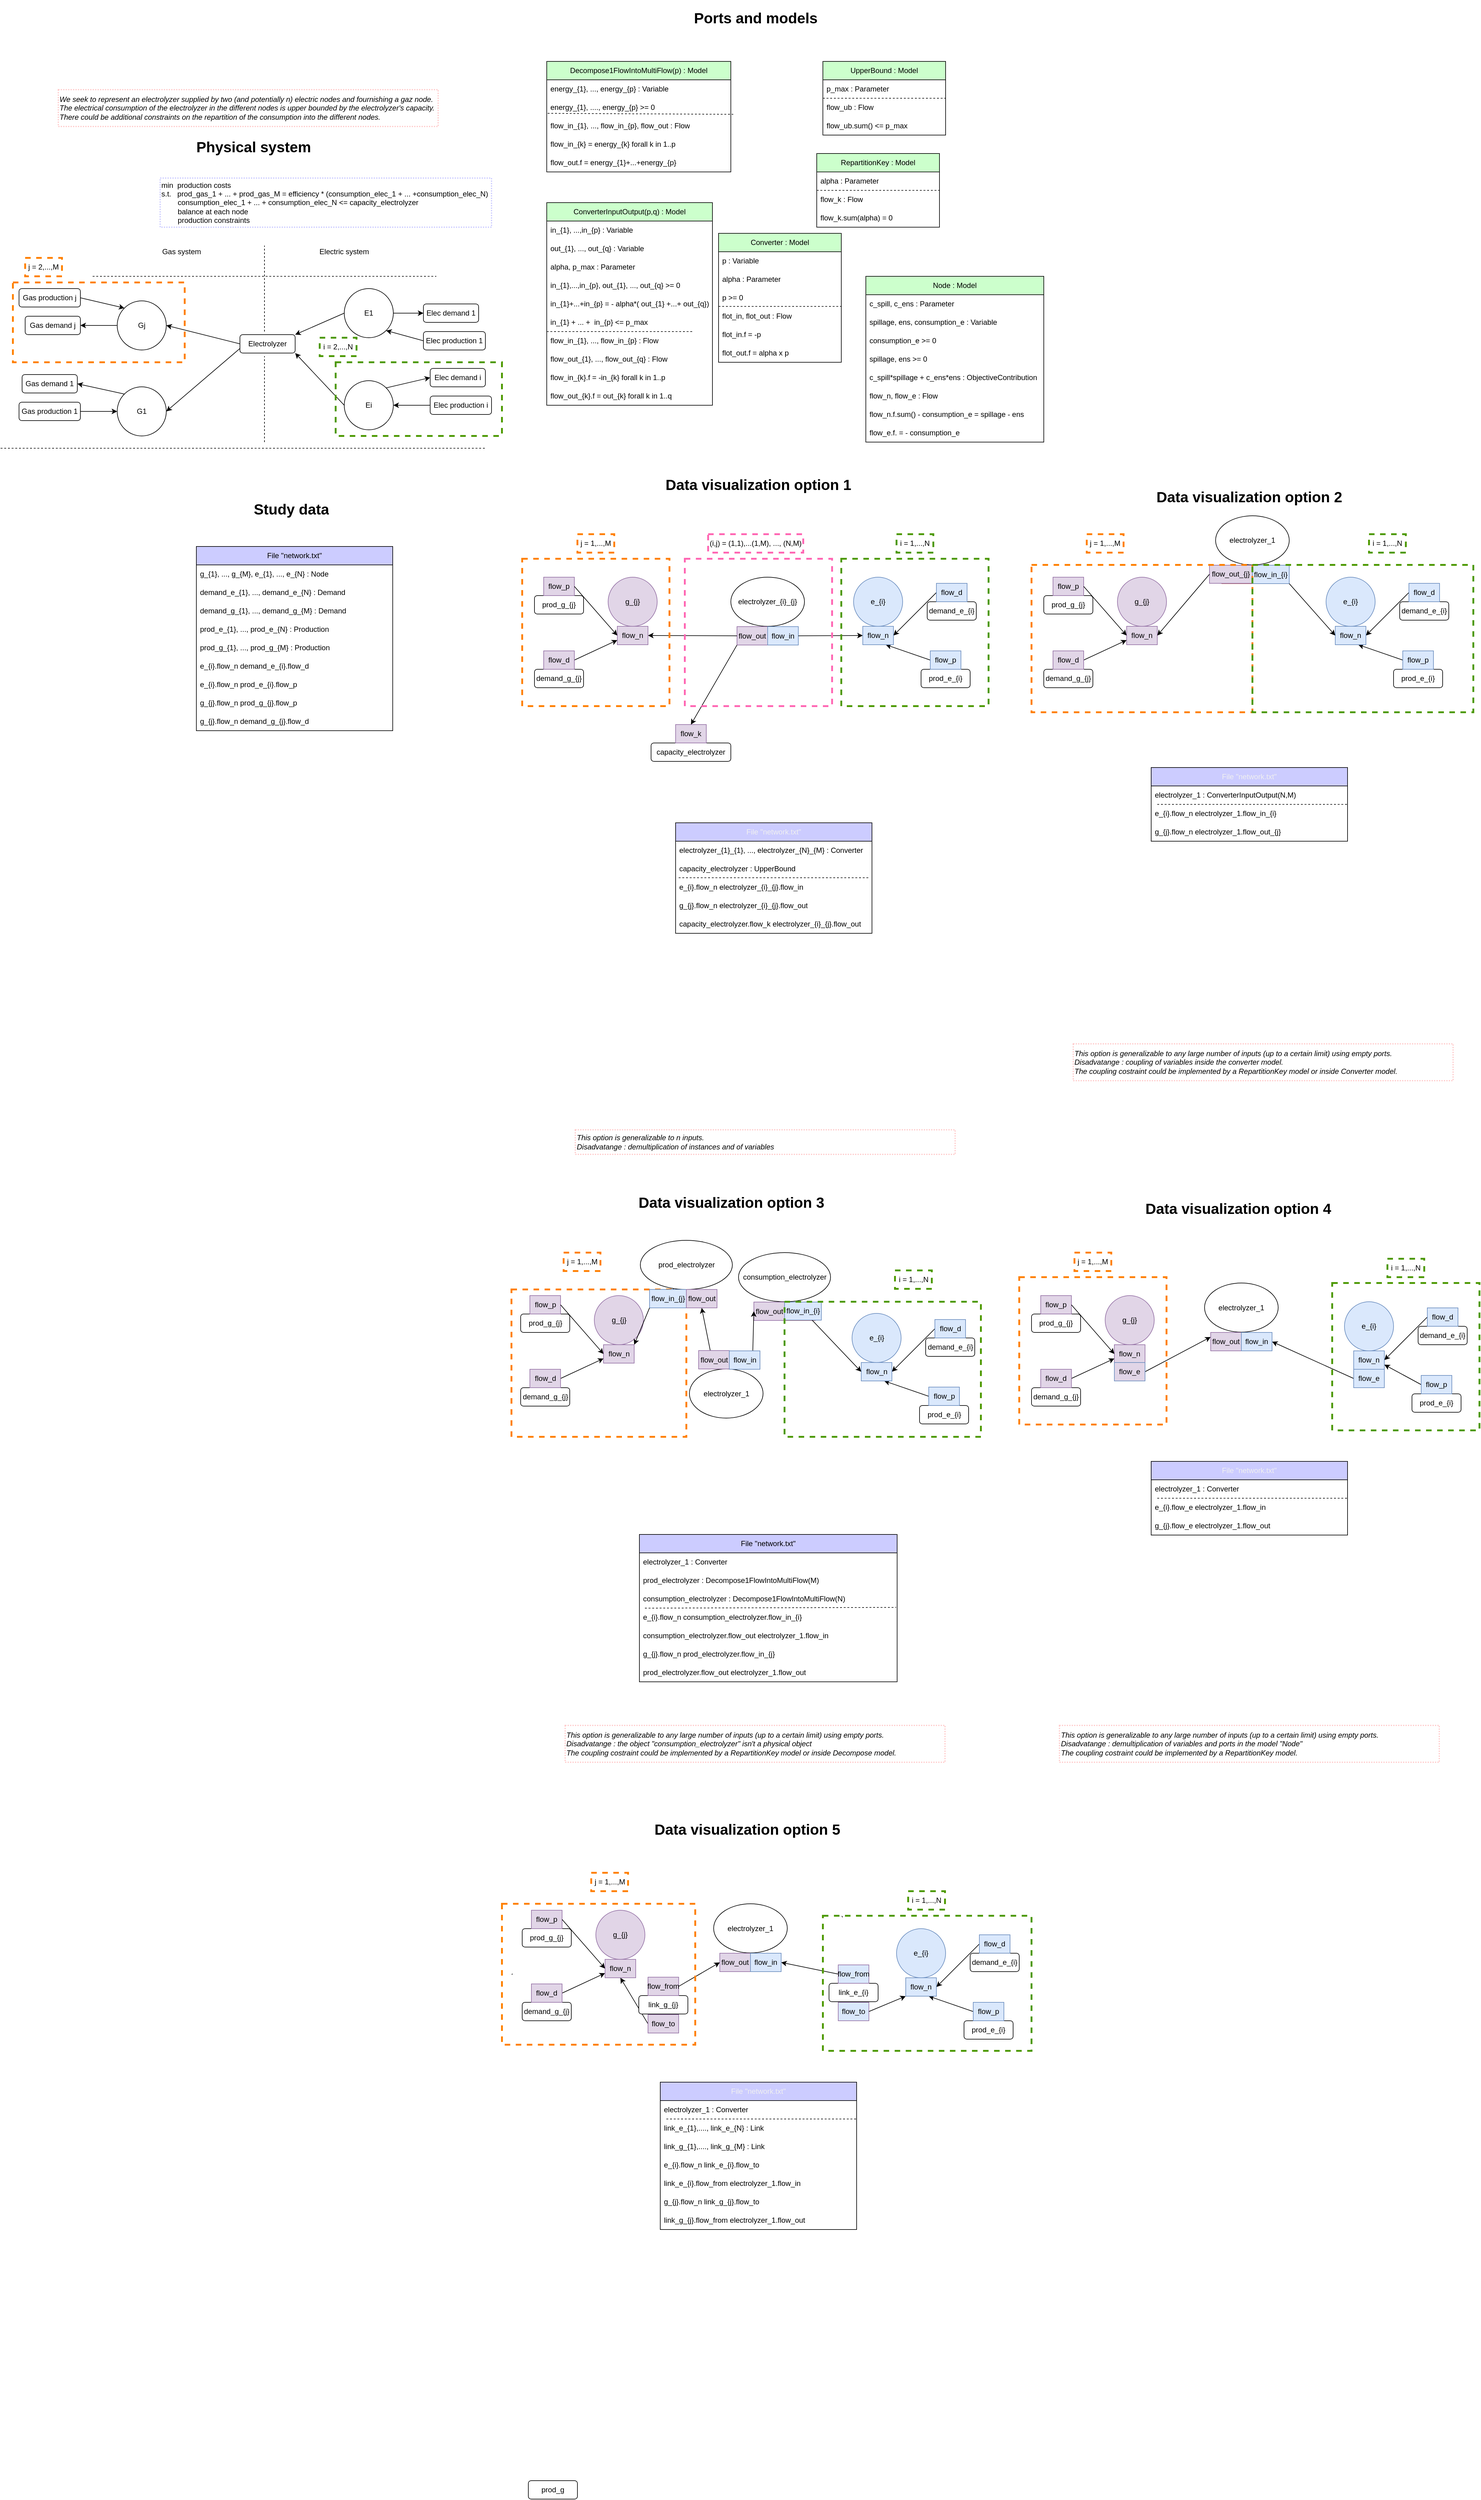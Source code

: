 <mxfile>
    <diagram id="C5RBs43oDa-KdzZeNtuy" name="Page-1">
        <mxGraphModel dx="1202" dy="1762" grid="1" gridSize="10" guides="1" tooltips="1" connect="1" arrows="1" fold="1" page="1" pageScale="1" pageWidth="827" pageHeight="1169" math="0" shadow="0">
            <root>
                <mxCell id="WIyWlLk6GJQsqaUBKTNV-0"/>
                <mxCell id="WIyWlLk6GJQsqaUBKTNV-1" parent="WIyWlLk6GJQsqaUBKTNV-0"/>
                <mxCell id="hW5n2ouBTmK9XzmkuQqM-54" value="" style="endArrow=none;dashed=1;html=1;rounded=0;startArrow=none;" parent="WIyWlLk6GJQsqaUBKTNV-1" edge="1">
                    <mxGeometry width="50" height="50" relative="1" as="geometry">
                        <mxPoint x="440" y="-190" as="sourcePoint"/>
                        <mxPoint x="440" y="-330" as="targetPoint"/>
                    </mxGeometry>
                </mxCell>
                <mxCell id="hW5n2ouBTmK9XzmkuQqM-55" value="" style="endArrow=none;dashed=1;html=1;rounded=0;" parent="WIyWlLk6GJQsqaUBKTNV-1" edge="1">
                    <mxGeometry width="50" height="50" relative="1" as="geometry">
                        <mxPoint x="160" y="-280" as="sourcePoint"/>
                        <mxPoint x="720" y="-280" as="targetPoint"/>
                    </mxGeometry>
                </mxCell>
                <mxCell id="hW5n2ouBTmK9XzmkuQqM-56" value="Gas system" style="text;html=1;strokeColor=none;fillColor=none;align=center;verticalAlign=middle;whiteSpace=wrap;rounded=0;" parent="WIyWlLk6GJQsqaUBKTNV-1" vertex="1">
                    <mxGeometry x="250" y="-340" width="110" height="40" as="geometry"/>
                </mxCell>
                <mxCell id="hW5n2ouBTmK9XzmkuQqM-57" value="Electric system" style="text;html=1;strokeColor=none;fillColor=none;align=center;verticalAlign=middle;whiteSpace=wrap;rounded=0;" parent="WIyWlLk6GJQsqaUBKTNV-1" vertex="1">
                    <mxGeometry x="515" y="-340" width="110" height="40" as="geometry"/>
                </mxCell>
                <mxCell id="hW5n2ouBTmK9XzmkuQqM-58" value="Gj" style="ellipse;whiteSpace=wrap;html=1;aspect=fixed;" parent="WIyWlLk6GJQsqaUBKTNV-1" vertex="1">
                    <mxGeometry x="200" y="-240" width="80" height="80" as="geometry"/>
                </mxCell>
                <mxCell id="hW5n2ouBTmK9XzmkuQqM-59" value="E1" style="ellipse;whiteSpace=wrap;html=1;aspect=fixed;" parent="WIyWlLk6GJQsqaUBKTNV-1" vertex="1">
                    <mxGeometry x="570" y="-260" width="80" height="80" as="geometry"/>
                </mxCell>
                <mxCell id="hW5n2ouBTmK9XzmkuQqM-60" value="" style="endArrow=classic;html=1;rounded=0;entryX=0;entryY=0.5;entryDx=0;entryDy=0;exitX=1;exitY=0.5;exitDx=0;exitDy=0;" parent="WIyWlLk6GJQsqaUBKTNV-1" source="hW5n2ouBTmK9XzmkuQqM-64" target="671" edge="1">
                    <mxGeometry width="50" height="50" relative="1" as="geometry">
                        <mxPoint x="230" y="-90" as="sourcePoint"/>
                        <mxPoint x="440" y="-90" as="targetPoint"/>
                    </mxGeometry>
                </mxCell>
                <mxCell id="hW5n2ouBTmK9XzmkuQqM-61" value="" style="endArrow=classic;html=1;rounded=0;exitX=0;exitY=0.5;exitDx=0;exitDy=0;entryX=1;entryY=0.5;entryDx=0;entryDy=0;" parent="WIyWlLk6GJQsqaUBKTNV-1" source="hW5n2ouBTmK9XzmkuQqM-58" target="hW5n2ouBTmK9XzmkuQqM-67" edge="1">
                    <mxGeometry width="50" height="50" relative="1" as="geometry">
                        <mxPoint x="240" y="-80" as="sourcePoint"/>
                        <mxPoint x="210" y="-230" as="targetPoint"/>
                    </mxGeometry>
                </mxCell>
                <mxCell id="hW5n2ouBTmK9XzmkuQqM-63" value="" style="endArrow=classic;html=1;rounded=0;entryX=1;entryY=0.5;entryDx=0;entryDy=0;exitX=0;exitY=0.5;exitDx=0;exitDy=0;" parent="WIyWlLk6GJQsqaUBKTNV-1" source="hW5n2ouBTmK9XzmkuQqM-65" target="50" edge="1">
                    <mxGeometry width="50" height="50" relative="1" as="geometry">
                        <mxPoint x="650" y="-90" as="sourcePoint"/>
                        <mxPoint x="600" y="-110" as="targetPoint"/>
                    </mxGeometry>
                </mxCell>
                <mxCell id="hW5n2ouBTmK9XzmkuQqM-64" value="Gas production 1" style="rounded=1;whiteSpace=wrap;html=1;" parent="WIyWlLk6GJQsqaUBKTNV-1" vertex="1">
                    <mxGeometry x="40" y="-75" width="100" height="30" as="geometry"/>
                </mxCell>
                <mxCell id="hW5n2ouBTmK9XzmkuQqM-65" value="Elec production i" style="rounded=1;whiteSpace=wrap;html=1;" parent="WIyWlLk6GJQsqaUBKTNV-1" vertex="1">
                    <mxGeometry x="710" y="-85" width="100" height="30" as="geometry"/>
                </mxCell>
                <mxCell id="hW5n2ouBTmK9XzmkuQqM-66" value="Elec demand 1" style="rounded=1;whiteSpace=wrap;html=1;" parent="WIyWlLk6GJQsqaUBKTNV-1" vertex="1">
                    <mxGeometry x="699" y="-235" width="90" height="30" as="geometry"/>
                </mxCell>
                <mxCell id="hW5n2ouBTmK9XzmkuQqM-67" value="Gas demand j" style="rounded=1;whiteSpace=wrap;html=1;" parent="WIyWlLk6GJQsqaUBKTNV-1" vertex="1">
                    <mxGeometry x="50" y="-215" width="90" height="30" as="geometry"/>
                </mxCell>
                <mxCell id="hW5n2ouBTmK9XzmkuQqM-78" value="" style="endArrow=none;dashed=1;html=1;rounded=0;" parent="WIyWlLk6GJQsqaUBKTNV-1" edge="1">
                    <mxGeometry width="50" height="50" relative="1" as="geometry">
                        <mxPoint x="10" as="sourcePoint"/>
                        <mxPoint x="800" as="targetPoint"/>
                    </mxGeometry>
                </mxCell>
                <mxCell id="0" value="" style="group" parent="WIyWlLk6GJQsqaUBKTNV-1" vertex="1" connectable="0">
                    <mxGeometry x="890" y="-584" width="840" height="594" as="geometry"/>
                </mxCell>
                <mxCell id="150" value="RepartitionKey : Model" style="swimlane;fontStyle=0;childLayout=stackLayout;horizontal=1;startSize=30;horizontalStack=0;resizeParent=1;resizeParentMax=0;resizeLast=0;collapsible=1;marginBottom=0;whiteSpace=wrap;html=1;fontColor=#000000;strokeColor=default;fillColor=#CCFFCC;" parent="0" vertex="1">
                    <mxGeometry x="450" y="104" width="200" height="120" as="geometry"/>
                </mxCell>
                <mxCell id="152" value="alpha : Parameter" style="text;strokeColor=none;fillColor=none;align=left;verticalAlign=middle;spacingLeft=4;spacingRight=4;overflow=hidden;points=[[0,0.5],[1,0.5]];portConstraint=eastwest;rotatable=0;whiteSpace=wrap;html=1;" parent="150" vertex="1">
                    <mxGeometry y="30" width="200" height="30" as="geometry"/>
                </mxCell>
                <mxCell id="154" value="" style="endArrow=none;dashed=1;html=1;rounded=0;exitX=0;exitY=0.5;exitDx=0;exitDy=0;entryX=1;entryY=0.5;entryDx=0;entryDy=0;" parent="150" edge="1">
                    <mxGeometry width="50" height="50" relative="1" as="geometry">
                        <mxPoint y="60" as="sourcePoint"/>
                        <mxPoint x="200" y="60" as="targetPoint"/>
                    </mxGeometry>
                </mxCell>
                <mxCell id="155" value="flow_k : Flow" style="text;strokeColor=none;fillColor=none;align=left;verticalAlign=middle;spacingLeft=4;spacingRight=4;overflow=hidden;points=[[0,0.5],[1,0.5]];portConstraint=eastwest;rotatable=0;whiteSpace=wrap;html=1;" parent="150" vertex="1">
                    <mxGeometry y="60" width="200" height="30" as="geometry"/>
                </mxCell>
                <mxCell id="158" value="flow_k.sum(alpha) = 0" style="text;strokeColor=none;fillColor=none;align=left;verticalAlign=middle;spacingLeft=4;spacingRight=4;overflow=hidden;points=[[0,0.5],[1,0.5]];portConstraint=eastwest;rotatable=0;whiteSpace=wrap;html=1;" parent="150" vertex="1">
                    <mxGeometry y="90" width="200" height="30" as="geometry"/>
                </mxCell>
                <mxCell id="192" value="ConverterInputOutput(p,q) : Model" style="swimlane;fontStyle=0;childLayout=stackLayout;horizontal=1;startSize=30;horizontalStack=0;resizeParent=1;resizeParentMax=0;resizeLast=0;collapsible=1;marginBottom=0;whiteSpace=wrap;html=1;fontColor=#000000;fillColor=#CCFFCC;" parent="0" vertex="1">
                    <mxGeometry x="10" y="184" width="270" height="330" as="geometry"/>
                </mxCell>
                <mxCell id="201" value="in_{1}, ...,in_{p} : Variable" style="text;strokeColor=none;fillColor=none;align=left;verticalAlign=middle;spacingLeft=4;spacingRight=4;overflow=hidden;points=[[0,0.5],[1,0.5]];portConstraint=eastwest;rotatable=0;whiteSpace=wrap;html=1;" parent="192" vertex="1">
                    <mxGeometry y="30" width="270" height="30" as="geometry"/>
                </mxCell>
                <mxCell id="193" value="out_{1}, ..., out_{q} : Variable" style="text;strokeColor=none;fillColor=none;align=left;verticalAlign=middle;spacingLeft=4;spacingRight=4;overflow=hidden;points=[[0,0.5],[1,0.5]];portConstraint=eastwest;rotatable=0;whiteSpace=wrap;html=1;" parent="192" vertex="1">
                    <mxGeometry y="60" width="270" height="30" as="geometry"/>
                </mxCell>
                <mxCell id="194" value="alpha, p_max : Parameter" style="text;strokeColor=none;fillColor=none;align=left;verticalAlign=middle;spacingLeft=4;spacingRight=4;overflow=hidden;points=[[0,0.5],[1,0.5]];portConstraint=eastwest;rotatable=0;whiteSpace=wrap;html=1;" parent="192" vertex="1">
                    <mxGeometry y="90" width="270" height="30" as="geometry"/>
                </mxCell>
                <mxCell id="704" value="in_{1},...,in_{p}, out_{1}, ..., out_{q} &amp;gt;= 0" style="text;strokeColor=none;fillColor=none;align=left;verticalAlign=middle;spacingLeft=4;spacingRight=4;overflow=hidden;points=[[0,0.5],[1,0.5]];portConstraint=eastwest;rotatable=0;whiteSpace=wrap;html=1;" parent="192" vertex="1">
                    <mxGeometry y="120" width="270" height="30" as="geometry"/>
                </mxCell>
                <mxCell id="705" value="in_{1}+...+in_{p} = - alpha*( out_{1} +...+ out_{q})" style="text;strokeColor=none;fillColor=none;align=left;verticalAlign=middle;spacingLeft=4;spacingRight=4;overflow=hidden;points=[[0,0.5],[1,0.5]];portConstraint=eastwest;rotatable=0;whiteSpace=wrap;html=1;" parent="192" vertex="1">
                    <mxGeometry y="150" width="270" height="30" as="geometry"/>
                </mxCell>
                <mxCell id="203" value="&lt;span style=&quot;color: rgba(0, 0, 0, 0); font-family: monospace; font-size: 0px;&quot;&gt;%3CmxGraphModel%3E%3Croot%3E%3CmxCell%20id%3D%220%22%2F%3E%3CmxCell%20id%3D%221%22%20parent%3D%220%22%2F%3E%3CmxCell%20id%3D%222%22%20value%3D%22alpha%20%3A%20Parameter%22%20style%3D%22text%3BstrokeColor%3Dnone%3BfillColor%3Dnone%3Balign%3Dleft%3BverticalAlign%3Dmiddle%3BspacingLeft%3D4%3BspacingRight%3D4%3Boverflow%3Dhidden%3Bpoints%3D%5B%5B0%2C0.5%5D%2C%5B1%2C0.5%5D%5D%3BportConstraint%3Deastwest%3Brotatable%3D0%3BwhiteSpace%3Dwrap%3Bhtml%3D1%3B%22%20vertex%3D%221%22%20parent%3D%221%22%3E%3CmxGeometry%20x%3D%22960%22%20y%3D%22-180%22%20width%3D%22200%22%20height%3D%2230%22%20as%3D%22geometry%22%2F%3E%3C%2FmxCell%3E%3C%2Froot%3E%3C%2FmxGraphModeininii&lt;/span&gt;in_{1} + ... +&amp;nbsp; in_{p} &amp;lt;= p_max" style="text;strokeColor=none;fillColor=none;align=left;verticalAlign=middle;spacingLeft=4;spacingRight=4;overflow=hidden;points=[[0,0.5],[1,0.5]];portConstraint=eastwest;rotatable=0;whiteSpace=wrap;html=1;" parent="192" vertex="1">
                    <mxGeometry y="180" width="270" height="30" as="geometry"/>
                </mxCell>
                <mxCell id="196" value="" style="endArrow=none;dashed=1;html=1;rounded=0;exitX=0;exitY=0.5;exitDx=0;exitDy=0;" parent="192" edge="1">
                    <mxGeometry width="50" height="50" relative="1" as="geometry">
                        <mxPoint y="210" as="sourcePoint"/>
                        <mxPoint x="240" y="210" as="targetPoint"/>
                    </mxGeometry>
                </mxCell>
                <mxCell id="197" value="flow_in_{1}, ..., flow_in_{p} : Flow" style="text;strokeColor=none;fillColor=none;align=left;verticalAlign=middle;spacingLeft=4;spacingRight=4;overflow=hidden;points=[[0,0.5],[1,0.5]];portConstraint=eastwest;rotatable=0;whiteSpace=wrap;html=1;" parent="192" vertex="1">
                    <mxGeometry y="210" width="270" height="30" as="geometry"/>
                </mxCell>
                <mxCell id="204" value="flow_out_{1}, ..., flow_out_{q} : Flow" style="text;strokeColor=none;fillColor=none;align=left;verticalAlign=middle;spacingLeft=4;spacingRight=4;overflow=hidden;points=[[0,0.5],[1,0.5]];portConstraint=eastwest;rotatable=0;whiteSpace=wrap;html=1;" parent="192" vertex="1">
                    <mxGeometry y="240" width="270" height="30" as="geometry"/>
                </mxCell>
                <mxCell id="205" value="flow_in_{k}.f = -in_{k} forall k in 1..p" style="text;strokeColor=none;fillColor=none;align=left;verticalAlign=middle;spacingLeft=4;spacingRight=4;overflow=hidden;points=[[0,0.5],[1,0.5]];portConstraint=eastwest;rotatable=0;whiteSpace=wrap;html=1;" parent="192" vertex="1">
                    <mxGeometry y="270" width="270" height="30" as="geometry"/>
                </mxCell>
                <mxCell id="706" value="flow_out_{k}.f = out_{k} forall k in 1..q" style="text;strokeColor=none;fillColor=none;align=left;verticalAlign=middle;spacingLeft=4;spacingRight=4;overflow=hidden;points=[[0,0.5],[1,0.5]];portConstraint=eastwest;rotatable=0;whiteSpace=wrap;html=1;" parent="192" vertex="1">
                    <mxGeometry y="300" width="270" height="30" as="geometry"/>
                </mxCell>
                <mxCell id="397" value="Converter : Model" style="swimlane;fontStyle=0;childLayout=stackLayout;horizontal=1;startSize=30;horizontalStack=0;resizeParent=1;resizeParentMax=0;resizeLast=0;collapsible=1;marginBottom=0;whiteSpace=wrap;html=1;fillColor=#CCFFCC;fontColor=#000000;" parent="0" vertex="1">
                    <mxGeometry x="290" y="234" width="200" height="210" as="geometry"/>
                </mxCell>
                <mxCell id="398" value="p : Variable" style="text;strokeColor=none;fillColor=none;align=left;verticalAlign=middle;spacingLeft=4;spacingRight=4;overflow=hidden;points=[[0,0.5],[1,0.5]];portConstraint=eastwest;rotatable=0;whiteSpace=wrap;html=1;" parent="397" vertex="1">
                    <mxGeometry y="30" width="200" height="30" as="geometry"/>
                </mxCell>
                <mxCell id="399" value="alpha : Parameter" style="text;strokeColor=none;fillColor=none;align=left;verticalAlign=middle;spacingLeft=4;spacingRight=4;overflow=hidden;points=[[0,0.5],[1,0.5]];portConstraint=eastwest;rotatable=0;whiteSpace=wrap;html=1;" parent="397" vertex="1">
                    <mxGeometry y="60" width="200" height="30" as="geometry"/>
                </mxCell>
                <mxCell id="400" value="p &amp;gt;= 0" style="text;strokeColor=none;fillColor=none;align=left;verticalAlign=middle;spacingLeft=4;spacingRight=4;overflow=hidden;points=[[0,0.5],[1,0.5]];portConstraint=eastwest;rotatable=0;whiteSpace=wrap;html=1;" parent="397" vertex="1">
                    <mxGeometry y="90" width="200" height="30" as="geometry"/>
                </mxCell>
                <mxCell id="401" value="" style="endArrow=none;dashed=1;html=1;rounded=0;exitX=0;exitY=0.5;exitDx=0;exitDy=0;entryX=1;entryY=0.5;entryDx=0;entryDy=0;" parent="397" edge="1">
                    <mxGeometry width="50" height="50" relative="1" as="geometry">
                        <mxPoint y="119" as="sourcePoint"/>
                        <mxPoint x="200" y="119" as="targetPoint"/>
                    </mxGeometry>
                </mxCell>
                <mxCell id="402" value="flot_in, flot_out : Flow" style="text;strokeColor=none;fillColor=none;align=left;verticalAlign=middle;spacingLeft=4;spacingRight=4;overflow=hidden;points=[[0,0.5],[1,0.5]];portConstraint=eastwest;rotatable=0;whiteSpace=wrap;html=1;" parent="397" vertex="1">
                    <mxGeometry y="120" width="200" height="30" as="geometry"/>
                </mxCell>
                <mxCell id="403" value="flot_in.f = -p" style="text;strokeColor=none;fillColor=none;align=left;verticalAlign=middle;spacingLeft=4;spacingRight=4;overflow=hidden;points=[[0,0.5],[1,0.5]];portConstraint=eastwest;rotatable=0;whiteSpace=wrap;html=1;" parent="397" vertex="1">
                    <mxGeometry y="150" width="200" height="30" as="geometry"/>
                </mxCell>
                <mxCell id="404" value="flot_out.f = alpha x p" style="text;strokeColor=none;fillColor=none;align=left;verticalAlign=middle;spacingLeft=4;spacingRight=4;overflow=hidden;points=[[0,0.5],[1,0.5]];portConstraint=eastwest;rotatable=0;whiteSpace=wrap;html=1;" parent="397" vertex="1">
                    <mxGeometry y="180" width="200" height="30" as="geometry"/>
                </mxCell>
                <mxCell id="215" value="" style="endArrow=none;dashed=1;html=1;rounded=0;exitX=0;exitY=0.5;exitDx=0;exitDy=0;entryX=1;entryY=0.5;entryDx=0;entryDy=0;" parent="0" edge="1">
                    <mxGeometry width="50" height="50" relative="1" as="geometry">
                        <mxPoint x="460" y="14" as="sourcePoint"/>
                        <mxPoint x="660" y="14" as="targetPoint"/>
                    </mxGeometry>
                </mxCell>
                <mxCell id="559" value="Node : Model" style="swimlane;fontStyle=0;childLayout=stackLayout;horizontal=1;startSize=30;horizontalStack=0;resizeParent=1;resizeParentMax=0;resizeLast=0;collapsible=1;marginBottom=0;whiteSpace=wrap;html=1;fillColor=#CCFFCC;fontColor=#000000;" parent="0" vertex="1">
                    <mxGeometry x="530" y="304" width="290" height="270" as="geometry"/>
                </mxCell>
                <mxCell id="666" value="c_spill, c_ens : Parameter" style="text;strokeColor=none;fillColor=none;align=left;verticalAlign=middle;spacingLeft=4;spacingRight=4;overflow=hidden;points=[[0,0.5],[1,0.5]];portConstraint=eastwest;rotatable=0;whiteSpace=wrap;html=1;" parent="559" vertex="1">
                    <mxGeometry y="30" width="290" height="30" as="geometry"/>
                </mxCell>
                <mxCell id="560" value="spillage, ens, consumption_e : Variable" style="text;strokeColor=none;fillColor=none;align=left;verticalAlign=middle;spacingLeft=4;spacingRight=4;overflow=hidden;points=[[0,0.5],[1,0.5]];portConstraint=eastwest;rotatable=0;whiteSpace=wrap;html=1;" parent="559" vertex="1">
                    <mxGeometry y="60" width="290" height="30" as="geometry"/>
                </mxCell>
                <mxCell id="659" value="consumption_e &amp;gt;= 0" style="text;strokeColor=none;fillColor=none;align=left;verticalAlign=middle;spacingLeft=4;spacingRight=4;overflow=hidden;points=[[0,0.5],[1,0.5]];portConstraint=eastwest;rotatable=0;whiteSpace=wrap;html=1;" parent="559" vertex="1">
                    <mxGeometry y="90" width="290" height="30" as="geometry"/>
                </mxCell>
                <mxCell id="815" value="spillage, ens &amp;gt;= 0" style="text;strokeColor=none;fillColor=none;align=left;verticalAlign=middle;spacingLeft=4;spacingRight=4;overflow=hidden;points=[[0,0.5],[1,0.5]];portConstraint=eastwest;rotatable=0;whiteSpace=wrap;html=1;" parent="559" vertex="1">
                    <mxGeometry y="120" width="290" height="30" as="geometry"/>
                </mxCell>
                <mxCell id="667" value="c_spill*spillage + c_ens*ens : ObjectiveContribution" style="text;strokeColor=none;fillColor=none;align=left;verticalAlign=middle;spacingLeft=4;spacingRight=4;overflow=hidden;points=[[0,0.5],[1,0.5]];portConstraint=eastwest;rotatable=0;whiteSpace=wrap;html=1;" parent="559" vertex="1">
                    <mxGeometry y="150" width="290" height="30" as="geometry"/>
                </mxCell>
                <mxCell id="561" value="flow_n, flow_e : Flow" style="text;strokeColor=none;fillColor=none;align=left;verticalAlign=middle;spacingLeft=4;spacingRight=4;overflow=hidden;points=[[0,0.5],[1,0.5]];portConstraint=eastwest;rotatable=0;whiteSpace=wrap;html=1;" parent="559" vertex="1">
                    <mxGeometry y="180" width="290" height="30" as="geometry"/>
                </mxCell>
                <mxCell id="562" value="flow_n.f.sum() - consumption_e = spillage - ens" style="text;strokeColor=none;fillColor=none;align=left;verticalAlign=middle;spacingLeft=4;spacingRight=4;overflow=hidden;points=[[0,0.5],[1,0.5]];portConstraint=eastwest;rotatable=0;whiteSpace=wrap;html=1;" parent="559" vertex="1">
                    <mxGeometry y="210" width="290" height="30" as="geometry"/>
                </mxCell>
                <mxCell id="652" value="flow_e.f. = - consumption_e" style="text;strokeColor=none;fillColor=none;align=left;verticalAlign=middle;spacingLeft=4;spacingRight=4;overflow=hidden;points=[[0,0.5],[1,0.5]];portConstraint=eastwest;rotatable=0;whiteSpace=wrap;html=1;" parent="559" vertex="1">
                    <mxGeometry y="240" width="290" height="30" as="geometry"/>
                </mxCell>
                <mxCell id="1" value="" style="group;fillColor=none;" parent="WIyWlLk6GJQsqaUBKTNV-1" vertex="1" connectable="0">
                    <mxGeometry x="109" y="80" width="811" height="690" as="geometry"/>
                </mxCell>
                <mxCell id="hW5n2ouBTmK9XzmkuQqM-36" value="File &quot;network.txt&quot;" style="swimlane;fontStyle=0;childLayout=stackLayout;horizontal=1;startSize=30;horizontalStack=0;resizeParent=1;resizeParentMax=0;resizeLast=0;collapsible=1;marginBottom=0;whiteSpace=wrap;html=1;fillColor=#ccccff;" parent="1" vertex="1">
                    <mxGeometry x="220" y="80" width="320" height="300" as="geometry"/>
                </mxCell>
                <mxCell id="390" value="g_{1}, ..., g_{M}, e_{1}, ..., e_{N} : Node" style="text;strokeColor=none;fillColor=none;align=left;verticalAlign=middle;spacingLeft=4;spacingRight=4;overflow=hidden;points=[[0,0.5],[1,0.5]];portConstraint=eastwest;rotatable=0;whiteSpace=wrap;html=1;" parent="hW5n2ouBTmK9XzmkuQqM-36" vertex="1">
                    <mxGeometry y="30" width="320" height="30" as="geometry"/>
                </mxCell>
                <mxCell id="391" value="demand_e_{1}, ..., demand_e_{N} : Demand" style="text;strokeColor=none;fillColor=none;align=left;verticalAlign=middle;spacingLeft=4;spacingRight=4;overflow=hidden;points=[[0,0.5],[1,0.5]];portConstraint=eastwest;rotatable=0;whiteSpace=wrap;html=1;" parent="hW5n2ouBTmK9XzmkuQqM-36" vertex="1">
                    <mxGeometry y="60" width="320" height="30" as="geometry"/>
                </mxCell>
                <mxCell id="820" value="demand_g_{1}, ..., demand_g_{M} : Demand&amp;nbsp;" style="text;strokeColor=none;fillColor=none;align=left;verticalAlign=middle;spacingLeft=4;spacingRight=4;overflow=hidden;points=[[0,0.5],[1,0.5]];portConstraint=eastwest;rotatable=0;whiteSpace=wrap;html=1;" parent="hW5n2ouBTmK9XzmkuQqM-36" vertex="1">
                    <mxGeometry y="90" width="320" height="30" as="geometry"/>
                </mxCell>
                <mxCell id="392" value="prod_e_{1}, ..., prod_e_{N} : Production" style="text;strokeColor=none;fillColor=none;align=left;verticalAlign=middle;spacingLeft=4;spacingRight=4;overflow=hidden;points=[[0,0.5],[1,0.5]];portConstraint=eastwest;rotatable=0;whiteSpace=wrap;html=1;" parent="hW5n2ouBTmK9XzmkuQqM-36" vertex="1">
                    <mxGeometry y="120" width="320" height="30" as="geometry"/>
                </mxCell>
                <mxCell id="821" value="prod_g_{1}, ..., prod_g_{M} : Production" style="text;strokeColor=none;fillColor=none;align=left;verticalAlign=middle;spacingLeft=4;spacingRight=4;overflow=hidden;points=[[0,0.5],[1,0.5]];portConstraint=eastwest;rotatable=0;whiteSpace=wrap;html=1;" parent="hW5n2ouBTmK9XzmkuQqM-36" vertex="1">
                    <mxGeometry y="150" width="320" height="30" as="geometry"/>
                </mxCell>
                <mxCell id="394" value="e_{i}.flow_n demand_e_{i}.flow_d" style="text;strokeColor=none;fillColor=none;align=left;verticalAlign=middle;spacingLeft=4;spacingRight=4;overflow=hidden;points=[[0,0.5],[1,0.5]];portConstraint=eastwest;rotatable=0;whiteSpace=wrap;html=1;" parent="hW5n2ouBTmK9XzmkuQqM-36" vertex="1">
                    <mxGeometry y="180" width="320" height="30" as="geometry"/>
                </mxCell>
                <mxCell id="393" value="e_{i}.flow_n prod_e_{i}.flow_p" style="text;strokeColor=none;fillColor=none;align=left;verticalAlign=middle;spacingLeft=4;spacingRight=4;overflow=hidden;points=[[0,0.5],[1,0.5]];portConstraint=eastwest;rotatable=0;whiteSpace=wrap;html=1;" parent="hW5n2ouBTmK9XzmkuQqM-36" vertex="1">
                    <mxGeometry y="210" width="320" height="30" as="geometry"/>
                </mxCell>
                <mxCell id="395" value="g_{j}.flow_n prod_g_{j}.flow_p" style="text;strokeColor=none;fillColor=none;align=left;verticalAlign=middle;spacingLeft=4;spacingRight=4;overflow=hidden;points=[[0,0.5],[1,0.5]];portConstraint=eastwest;rotatable=0;whiteSpace=wrap;html=1;" parent="hW5n2ouBTmK9XzmkuQqM-36" vertex="1">
                    <mxGeometry y="240" width="320" height="30" as="geometry"/>
                </mxCell>
                <mxCell id="396" value="g_{j}.flow_n demand_g_{j}.flow_d" style="text;strokeColor=none;fillColor=none;align=left;verticalAlign=middle;spacingLeft=4;spacingRight=4;overflow=hidden;points=[[0,0.5],[1,0.5]];portConstraint=eastwest;rotatable=0;whiteSpace=wrap;html=1;" parent="hW5n2ouBTmK9XzmkuQqM-36" vertex="1">
                    <mxGeometry y="270" width="320" height="30" as="geometry"/>
                </mxCell>
                <mxCell id="hW5n2ouBTmK9XzmkuQqM-80" value="&lt;h1&gt;Study data&lt;/h1&gt;" style="text;html=1;strokeColor=none;fillColor=none;spacing=5;spacingTop=-20;whiteSpace=wrap;overflow=hidden;rounded=0;align=center;" parent="1" vertex="1">
                    <mxGeometry x="250" width="250" height="40" as="geometry"/>
                </mxCell>
                <mxCell id="11" value="&lt;font style=&quot;&quot;&gt;&lt;b&gt;&lt;font style=&quot;font-size: 24px;&quot;&gt;Data visualization&lt;/font&gt;&lt;/b&gt;&lt;b style=&quot;&quot;&gt;&lt;font style=&quot;font-size: 24px;&quot;&gt;&amp;nbsp;option 1&lt;/font&gt;&lt;br&gt;&lt;/b&gt;&lt;/font&gt;" style="text;html=1;strokeColor=none;fillColor=none;align=center;verticalAlign=middle;whiteSpace=wrap;rounded=0;" parent="WIyWlLk6GJQsqaUBKTNV-1" vertex="1">
                    <mxGeometry x="1030" width="430" height="120" as="geometry"/>
                </mxCell>
                <mxCell id="50" value="Ei" style="ellipse;whiteSpace=wrap;html=1;aspect=fixed;" parent="WIyWlLk6GJQsqaUBKTNV-1" vertex="1">
                    <mxGeometry x="570" y="-110" width="80" height="80" as="geometry"/>
                </mxCell>
                <mxCell id="171" value="" style="endArrow=none;dashed=1;html=1;rounded=0;" parent="WIyWlLk6GJQsqaUBKTNV-1" edge="1">
                    <mxGeometry width="50" height="50" relative="1" as="geometry">
                        <mxPoint x="440" y="-10" as="sourcePoint"/>
                        <mxPoint x="440" y="-150" as="targetPoint"/>
                    </mxGeometry>
                </mxCell>
                <mxCell id="170" value="Electrolyzer" style="rounded=1;whiteSpace=wrap;html=1;" parent="WIyWlLk6GJQsqaUBKTNV-1" vertex="1">
                    <mxGeometry x="400" y="-185" width="90" height="30" as="geometry"/>
                </mxCell>
                <mxCell id="172" value="" style="endArrow=classic;html=1;rounded=0;entryX=0;entryY=0.5;entryDx=0;entryDy=0;exitX=1;exitY=0.5;exitDx=0;exitDy=0;" parent="WIyWlLk6GJQsqaUBKTNV-1" source="hW5n2ouBTmK9XzmkuQqM-59" target="hW5n2ouBTmK9XzmkuQqM-66" edge="1">
                    <mxGeometry width="50" height="50" relative="1" as="geometry">
                        <mxPoint x="720" y="-60" as="sourcePoint"/>
                        <mxPoint x="660" y="-60" as="targetPoint"/>
                    </mxGeometry>
                </mxCell>
                <mxCell id="173" value="" style="endArrow=classic;html=1;rounded=0;entryX=1;entryY=0;entryDx=0;entryDy=0;exitX=0;exitY=0.5;exitDx=0;exitDy=0;" parent="WIyWlLk6GJQsqaUBKTNV-1" source="hW5n2ouBTmK9XzmkuQqM-59" target="170" edge="1">
                    <mxGeometry width="50" height="50" relative="1" as="geometry">
                        <mxPoint x="660" y="-210" as="sourcePoint"/>
                        <mxPoint x="709" y="-210" as="targetPoint"/>
                    </mxGeometry>
                </mxCell>
                <mxCell id="174" value="" style="endArrow=classic;html=1;rounded=0;entryX=1;entryY=1;entryDx=0;entryDy=0;exitX=0;exitY=0.5;exitDx=0;exitDy=0;" parent="WIyWlLk6GJQsqaUBKTNV-1" source="50" target="170" edge="1">
                    <mxGeometry width="50" height="50" relative="1" as="geometry">
                        <mxPoint x="580" y="-210" as="sourcePoint"/>
                        <mxPoint x="500" y="-175" as="targetPoint"/>
                    </mxGeometry>
                </mxCell>
                <mxCell id="175" value="" style="endArrow=classic;html=1;rounded=0;entryX=1;entryY=0.5;entryDx=0;entryDy=0;exitX=0;exitY=0.5;exitDx=0;exitDy=0;" parent="WIyWlLk6GJQsqaUBKTNV-1" source="170" target="hW5n2ouBTmK9XzmkuQqM-58" edge="1">
                    <mxGeometry width="50" height="50" relative="1" as="geometry">
                        <mxPoint x="590" y="-200" as="sourcePoint"/>
                        <mxPoint x="510" y="-165" as="targetPoint"/>
                    </mxGeometry>
                </mxCell>
                <mxCell id="hW5n2ouBTmK9XzmkuQqM-79" value="&lt;h1&gt;Ports and models&lt;/h1&gt;" style="text;html=1;strokeColor=none;fillColor=none;spacing=5;spacingTop=-20;whiteSpace=wrap;overflow=hidden;rounded=0;" parent="WIyWlLk6GJQsqaUBKTNV-1" vertex="1">
                    <mxGeometry x="1134.5" y="-720" width="250" height="40" as="geometry"/>
                </mxCell>
                <mxCell id="213" value="UpperBound : Model" style="swimlane;fontStyle=0;childLayout=stackLayout;horizontal=1;startSize=30;horizontalStack=0;resizeParent=1;resizeParentMax=0;resizeLast=0;collapsible=1;marginBottom=0;whiteSpace=wrap;html=1;fillColor=#ccffcc;fontColor=#000000;" parent="WIyWlLk6GJQsqaUBKTNV-1" vertex="1">
                    <mxGeometry x="1350" y="-630" width="200" height="120" as="geometry"/>
                </mxCell>
                <mxCell id="214" value="p_max : Parameter" style="text;strokeColor=none;fillColor=none;align=left;verticalAlign=middle;spacingLeft=4;spacingRight=4;overflow=hidden;points=[[0,0.5],[1,0.5]];portConstraint=eastwest;rotatable=0;whiteSpace=wrap;html=1;" parent="213" vertex="1">
                    <mxGeometry y="30" width="200" height="30" as="geometry"/>
                </mxCell>
                <mxCell id="216" value="flow_ub : Flow" style="text;strokeColor=none;fillColor=none;align=left;verticalAlign=middle;spacingLeft=4;spacingRight=4;overflow=hidden;points=[[0,0.5],[1,0.5]];portConstraint=eastwest;rotatable=0;whiteSpace=wrap;html=1;" parent="213" vertex="1">
                    <mxGeometry y="60" width="200" height="30" as="geometry"/>
                </mxCell>
                <mxCell id="217" value="flow_ub.sum() &amp;lt;= p_max" style="text;strokeColor=none;fillColor=none;align=left;verticalAlign=middle;spacingLeft=4;spacingRight=4;overflow=hidden;points=[[0,0.5],[1,0.5]];portConstraint=eastwest;rotatable=0;whiteSpace=wrap;html=1;" parent="213" vertex="1">
                    <mxGeometry y="90" width="200" height="30" as="geometry"/>
                </mxCell>
                <mxCell id="223" value="&lt;span style=&quot;color: rgb(240, 240, 240);&quot;&gt;File &quot;network.txt&quot;&lt;/span&gt;" style="swimlane;fontStyle=0;childLayout=stackLayout;horizontal=1;startSize=30;horizontalStack=0;resizeParent=1;resizeParentMax=0;resizeLast=0;collapsible=1;marginBottom=0;whiteSpace=wrap;html=1;strokeColor=#000000;fillColor=#CCCCFF;fontColor=#000000;" parent="WIyWlLk6GJQsqaUBKTNV-1" vertex="1">
                    <mxGeometry x="1110" y="610" width="320" height="180" as="geometry"/>
                </mxCell>
                <mxCell id="231" value="electrolyzer_{1}_{1}, ..., electrolyzer_{N}_{M} : Converter" style="text;strokeColor=none;fillColor=none;align=left;verticalAlign=middle;spacingLeft=4;spacingRight=4;overflow=hidden;points=[[0,0.5],[1,0.5]];portConstraint=eastwest;rotatable=0;whiteSpace=wrap;html=1;" parent="223" vertex="1">
                    <mxGeometry y="30" width="320" height="30" as="geometry"/>
                </mxCell>
                <mxCell id="236" value="&lt;span style=&quot;text-align: center;&quot;&gt;capacity_electrolyzer : UpperBound&lt;/span&gt;" style="text;strokeColor=none;fillColor=none;align=left;verticalAlign=middle;spacingLeft=4;spacingRight=4;overflow=hidden;points=[[0,0.5],[1,0.5]];portConstraint=eastwest;rotatable=0;whiteSpace=wrap;html=1;" parent="223" vertex="1">
                    <mxGeometry y="60" width="320" height="30" as="geometry"/>
                </mxCell>
                <mxCell id="234" value="" style="endArrow=none;dashed=1;html=1;rounded=0;exitX=0;exitY=0.5;exitDx=0;exitDy=0;entryX=1;entryY=0.5;entryDx=0;entryDy=0;" parent="223" edge="1">
                    <mxGeometry width="50" height="50" relative="1" as="geometry">
                        <mxPoint x="5" y="89.5" as="sourcePoint"/>
                        <mxPoint x="315" y="89.5" as="targetPoint"/>
                    </mxGeometry>
                </mxCell>
                <mxCell id="242" value="e_{i}.flow_n electrolyzer_{i}_{j}.flow_in" style="text;strokeColor=none;fillColor=none;align=left;verticalAlign=middle;spacingLeft=4;spacingRight=4;overflow=hidden;points=[[0,0.5],[1,0.5]];portConstraint=eastwest;rotatable=0;whiteSpace=wrap;html=1;" parent="223" vertex="1">
                    <mxGeometry y="90" width="320" height="30" as="geometry"/>
                </mxCell>
                <mxCell id="243" value="g_{j}.flow_n electrolyzer_{i}_{j}.flow_out" style="text;strokeColor=none;fillColor=none;align=left;verticalAlign=middle;spacingLeft=4;spacingRight=4;overflow=hidden;points=[[0,0.5],[1,0.5]];portConstraint=eastwest;rotatable=0;whiteSpace=wrap;html=1;" parent="223" vertex="1">
                    <mxGeometry y="120" width="320" height="30" as="geometry"/>
                </mxCell>
                <mxCell id="254" value="capacity_electrolyzer.flow_k electrolyzer_{i}_{j}.flow_out" style="text;strokeColor=none;fillColor=none;align=left;verticalAlign=middle;spacingLeft=4;spacingRight=4;overflow=hidden;points=[[0,0.5],[1,0.5]];portConstraint=eastwest;rotatable=0;whiteSpace=wrap;html=1;" parent="223" vertex="1">
                    <mxGeometry y="150" width="320" height="30" as="geometry"/>
                </mxCell>
                <mxCell id="258" value="&lt;font style=&quot;&quot;&gt;&lt;b&gt;&lt;font style=&quot;font-size: 24px;&quot;&gt;Data visualization&lt;/font&gt;&lt;/b&gt;&lt;b&gt;&lt;font style=&quot;font-size: 24px;&quot;&gt;&amp;nbsp;option 2&lt;/font&gt;&lt;/b&gt;&lt;b style=&quot;&quot;&gt;&lt;br&gt;&lt;/b&gt;&lt;/font&gt;" style="text;html=1;strokeColor=none;fillColor=none;align=center;verticalAlign=middle;whiteSpace=wrap;rounded=0;" parent="WIyWlLk6GJQsqaUBKTNV-1" vertex="1">
                    <mxGeometry x="1830" y="20" width="430" height="120" as="geometry"/>
                </mxCell>
                <mxCell id="305" value="&lt;span style=&quot;color: rgb(240, 240, 240);&quot;&gt;File &quot;network.txt&quot;&lt;/span&gt;" style="swimlane;fontStyle=0;childLayout=stackLayout;horizontal=1;startSize=30;horizontalStack=0;resizeParent=1;resizeParentMax=0;resizeLast=0;collapsible=1;marginBottom=0;whiteSpace=wrap;html=1;fontColor=#000000;fillColor=#CCCCFF;" parent="WIyWlLk6GJQsqaUBKTNV-1" vertex="1">
                    <mxGeometry x="1885" y="520" width="320" height="120" as="geometry"/>
                </mxCell>
                <mxCell id="306" value="electrolyzer_1 : ConverterInputOutput(N,M)" style="text;strokeColor=none;fillColor=none;align=left;verticalAlign=middle;spacingLeft=4;spacingRight=4;overflow=hidden;points=[[0,0.5],[1,0.5]];portConstraint=eastwest;rotatable=0;whiteSpace=wrap;html=1;" parent="305" vertex="1">
                    <mxGeometry y="30" width="320" height="30" as="geometry"/>
                </mxCell>
                <mxCell id="309" value="" style="endArrow=none;dashed=1;html=1;rounded=0;exitX=0;exitY=0.5;exitDx=0;exitDy=0;entryX=1;entryY=0.5;entryDx=0;entryDy=0;" parent="305" edge="1">
                    <mxGeometry width="50" height="50" relative="1" as="geometry">
                        <mxPoint x="10" y="60.0" as="sourcePoint"/>
                        <mxPoint x="320" y="60.0" as="targetPoint"/>
                    </mxGeometry>
                </mxCell>
                <mxCell id="317" value="e_{i}.flow_n electrolyzer_1.flow_in_{i}" style="text;strokeColor=none;fillColor=none;align=left;verticalAlign=middle;spacingLeft=4;spacingRight=4;overflow=hidden;points=[[0,0.5],[1,0.5]];portConstraint=eastwest;rotatable=0;whiteSpace=wrap;html=1;" parent="305" vertex="1">
                    <mxGeometry y="60" width="320" height="30" as="geometry"/>
                </mxCell>
                <mxCell id="311" value="g_{j}.flow_n electrolyzer_1.flow_out_{j}" style="text;strokeColor=none;fillColor=none;align=left;verticalAlign=middle;spacingLeft=4;spacingRight=4;overflow=hidden;points=[[0,0.5],[1,0.5]];portConstraint=eastwest;rotatable=0;whiteSpace=wrap;html=1;" parent="305" vertex="1">
                    <mxGeometry y="90" width="320" height="30" as="geometry"/>
                </mxCell>
                <mxCell id="388" value="&lt;h1&gt;Physical system&lt;br&gt;&lt;/h1&gt;" style="text;html=1;strokeColor=none;fillColor=none;spacing=5;spacingTop=-20;whiteSpace=wrap;overflow=hidden;rounded=0;" parent="WIyWlLk6GJQsqaUBKTNV-1" vertex="1">
                    <mxGeometry x="324" y="-510" width="250" height="40" as="geometry"/>
                </mxCell>
                <mxCell id="456" value="&lt;font style=&quot;&quot;&gt;&lt;b&gt;&lt;font style=&quot;font-size: 24px;&quot;&gt;Data visualization&lt;/font&gt;&lt;/b&gt;&lt;b&gt;&lt;font style=&quot;font-size: 24px;&quot;&gt;&amp;nbsp;option 3&lt;/font&gt;&lt;/b&gt;&lt;b style=&quot;&quot;&gt;&lt;br&gt;&lt;/b&gt;&lt;/font&gt;" style="text;html=1;strokeColor=none;fillColor=none;align=center;verticalAlign=middle;whiteSpace=wrap;rounded=0;" parent="WIyWlLk6GJQsqaUBKTNV-1" vertex="1">
                    <mxGeometry x="986" y="1169" width="430" height="120" as="geometry"/>
                </mxCell>
                <mxCell id="498" value="File &quot;network.txt&quot;" style="swimlane;fontStyle=0;childLayout=stackLayout;horizontal=1;startSize=30;horizontalStack=0;resizeParent=1;resizeParentMax=0;resizeLast=0;collapsible=1;marginBottom=0;whiteSpace=wrap;html=1;fillColor=#CCCCFF;" parent="WIyWlLk6GJQsqaUBKTNV-1" vertex="1">
                    <mxGeometry x="1051" y="1769" width="420" height="240" as="geometry"/>
                </mxCell>
                <mxCell id="499" value="electrolyzer_1 : Converter" style="text;strokeColor=none;fillColor=none;align=left;verticalAlign=middle;spacingLeft=4;spacingRight=4;overflow=hidden;points=[[0,0.5],[1,0.5]];portConstraint=eastwest;rotatable=0;whiteSpace=wrap;html=1;" parent="498" vertex="1">
                    <mxGeometry y="30" width="420" height="30" as="geometry"/>
                </mxCell>
                <mxCell id="954" value="&lt;span style=&quot;text-align: center;&quot;&gt;prod_electrolyzer : Decompose1FlowIntoMultiFlow(M)&lt;/span&gt;" style="text;strokeColor=none;fillColor=none;align=left;verticalAlign=middle;spacingLeft=4;spacingRight=4;overflow=hidden;points=[[0,0.5],[1,0.5]];portConstraint=eastwest;rotatable=0;whiteSpace=wrap;html=1;" vertex="1" parent="498">
                    <mxGeometry y="60" width="420" height="30" as="geometry"/>
                </mxCell>
                <mxCell id="500" value="&lt;span style=&quot;text-align: center;&quot;&gt;consumption_electrolyzer : Decompose1FlowIntoMultiFlow(N)&lt;/span&gt;" style="text;strokeColor=none;fillColor=none;align=left;verticalAlign=middle;spacingLeft=4;spacingRight=4;overflow=hidden;points=[[0,0.5],[1,0.5]];portConstraint=eastwest;rotatable=0;whiteSpace=wrap;html=1;" parent="498" vertex="1">
                    <mxGeometry y="90" width="420" height="30" as="geometry"/>
                </mxCell>
                <mxCell id="501" value="" style="endArrow=none;dashed=1;html=1;rounded=0;exitX=0;exitY=0.5;exitDx=0;exitDy=0;entryX=0.996;entryY=-0.04;entryDx=0;entryDy=0;entryPerimeter=0;" parent="498" edge="1" target="502">
                    <mxGeometry width="50" height="50" relative="1" as="geometry">
                        <mxPoint x="9" y="120" as="sourcePoint"/>
                        <mxPoint x="319" y="120" as="targetPoint"/>
                    </mxGeometry>
                </mxCell>
                <mxCell id="502" value="e_{i}.flow_n&amp;nbsp;&lt;span style=&quot;text-align: center;&quot;&gt;consumption_electrolyzer&lt;/span&gt;.flow_in_{i}" style="text;strokeColor=none;fillColor=none;align=left;verticalAlign=middle;spacingLeft=4;spacingRight=4;overflow=hidden;points=[[0,0.5],[1,0.5]];portConstraint=eastwest;rotatable=0;whiteSpace=wrap;html=1;" parent="498" vertex="1">
                    <mxGeometry y="120" width="420" height="30" as="geometry"/>
                </mxCell>
                <mxCell id="504" value="&lt;span style=&quot;text-align: center;&quot;&gt;consumption_electrolyzer&lt;/span&gt;.flow_out electrolyzer_1.flow_in" style="text;strokeColor=none;fillColor=none;align=left;verticalAlign=middle;spacingLeft=4;spacingRight=4;overflow=hidden;points=[[0,0.5],[1,0.5]];portConstraint=eastwest;rotatable=0;whiteSpace=wrap;html=1;" parent="498" vertex="1">
                    <mxGeometry y="150" width="420" height="30" as="geometry"/>
                </mxCell>
                <mxCell id="719" value="g_{j}.flow_n prod&lt;span style=&quot;text-align: center;&quot;&gt;_electrolyzer&lt;/span&gt;.flow_in_{j}" style="text;strokeColor=none;fillColor=none;align=left;verticalAlign=middle;spacingLeft=4;spacingRight=4;overflow=hidden;points=[[0,0.5],[1,0.5]];portConstraint=eastwest;rotatable=0;whiteSpace=wrap;html=1;" parent="498" vertex="1">
                    <mxGeometry y="180" width="420" height="30" as="geometry"/>
                </mxCell>
                <mxCell id="721" value="&lt;span style=&quot;text-align: center;&quot;&gt;prod_electrolyzer&lt;/span&gt;.flow_out electrolyzer_1.flow_out" style="text;strokeColor=none;fillColor=none;align=left;verticalAlign=middle;spacingLeft=4;spacingRight=4;overflow=hidden;points=[[0,0.5],[1,0.5]];portConstraint=eastwest;rotatable=0;whiteSpace=wrap;html=1;" parent="498" vertex="1">
                    <mxGeometry y="210" width="420" height="30" as="geometry"/>
                </mxCell>
                <mxCell id="508" value="&lt;font style=&quot;&quot;&gt;&lt;b&gt;&lt;font style=&quot;font-size: 24px;&quot;&gt;Data visualization&lt;/font&gt;&lt;/b&gt;&lt;b&gt;&lt;font style=&quot;font-size: 24px;&quot;&gt;&amp;nbsp;option 4&lt;/font&gt;&lt;/b&gt;&lt;b style=&quot;&quot;&gt;&lt;br&gt;&lt;/b&gt;&lt;/font&gt;" style="text;html=1;strokeColor=none;fillColor=none;align=center;verticalAlign=middle;whiteSpace=wrap;rounded=0;" parent="WIyWlLk6GJQsqaUBKTNV-1" vertex="1">
                    <mxGeometry x="1812" y="1179" width="430" height="120" as="geometry"/>
                </mxCell>
                <mxCell id="603" value="&lt;span style=&quot;color: rgb(240, 240, 240);&quot;&gt;File &quot;network.txt&quot;&lt;/span&gt;" style="swimlane;fontStyle=0;childLayout=stackLayout;horizontal=1;startSize=30;horizontalStack=0;resizeParent=1;resizeParentMax=0;resizeLast=0;collapsible=1;marginBottom=0;whiteSpace=wrap;html=1;fontColor=#000000;fillColor=#CCCCFF;" parent="WIyWlLk6GJQsqaUBKTNV-1" vertex="1">
                    <mxGeometry x="1885" y="1650" width="320" height="120" as="geometry"/>
                </mxCell>
                <mxCell id="604" value="electrolyzer_1 : Converter" style="text;strokeColor=none;fillColor=none;align=left;verticalAlign=middle;spacingLeft=4;spacingRight=4;overflow=hidden;points=[[0,0.5],[1,0.5]];portConstraint=eastwest;rotatable=0;whiteSpace=wrap;html=1;" parent="603" vertex="1">
                    <mxGeometry y="30" width="320" height="30" as="geometry"/>
                </mxCell>
                <mxCell id="605" value="" style="endArrow=none;dashed=1;html=1;rounded=0;exitX=0;exitY=0.5;exitDx=0;exitDy=0;entryX=1;entryY=0.5;entryDx=0;entryDy=0;" parent="603" edge="1">
                    <mxGeometry width="50" height="50" relative="1" as="geometry">
                        <mxPoint x="10" y="60.0" as="sourcePoint"/>
                        <mxPoint x="320" y="60.0" as="targetPoint"/>
                    </mxGeometry>
                </mxCell>
                <mxCell id="606" value="e_{i}.flow_e electrolyzer_1.flow_in" style="text;strokeColor=none;fillColor=none;align=left;verticalAlign=middle;spacingLeft=4;spacingRight=4;overflow=hidden;points=[[0,0.5],[1,0.5]];portConstraint=eastwest;rotatable=0;whiteSpace=wrap;html=1;" parent="603" vertex="1">
                    <mxGeometry y="60" width="320" height="30" as="geometry"/>
                </mxCell>
                <mxCell id="608" value="g_{j}.flow_e electrolyzer_1.flow_out" style="text;strokeColor=none;fillColor=none;align=left;verticalAlign=middle;spacingLeft=4;spacingRight=4;overflow=hidden;points=[[0,0.5],[1,0.5]];portConstraint=eastwest;rotatable=0;whiteSpace=wrap;html=1;" parent="603" vertex="1">
                    <mxGeometry y="90" width="320" height="30" as="geometry"/>
                </mxCell>
                <mxCell id="653" value="&lt;i&gt;We seek to represent an electrolyzer supplied by two (and potentially n) electric nodes and fournishing a gaz node. The electrical consumption of the electrolyzer in the different nodes is upper bounded by the electrolyzer's capacity. There could be additional constraints on the repartition of the consumption into the different nodes.&amp;nbsp;&amp;nbsp;&lt;/i&gt;" style="text;html=1;strokeColor=#FFCCCC;fillColor=none;align=left;verticalAlign=middle;whiteSpace=wrap;rounded=0;dashed=1;dashPattern=1 1;strokeWidth=2;" parent="WIyWlLk6GJQsqaUBKTNV-1" vertex="1">
                    <mxGeometry x="104" y="-584" width="619" height="60" as="geometry"/>
                </mxCell>
                <mxCell id="655" value="&lt;i&gt;This option is generalizable to n inputs.&amp;nbsp;&lt;br&gt;Disadvatange : demultiplication of instances and of variables&amp;nbsp;&lt;br&gt;&lt;/i&gt;" style="text;html=1;strokeColor=#FFCCCC;fillColor=none;align=left;verticalAlign=middle;whiteSpace=wrap;rounded=0;dashed=1;dashPattern=1 1;strokeWidth=2;" parent="WIyWlLk6GJQsqaUBKTNV-1" vertex="1">
                    <mxGeometry x="946.5" y="1110" width="619" height="40" as="geometry"/>
                </mxCell>
                <mxCell id="656" value="&lt;i&gt;This option is generalizable to any large number of inputs (up to a certain limit) using empty ports.&amp;nbsp;&lt;br&gt;Disadvatange : coupling of variables inside the converter model.&lt;br&gt;The coupling costraint could be implemented by a RepartitionKey model or inside Converter model.&lt;br&gt;&lt;/i&gt;" style="text;html=1;strokeColor=#FFCCCC;fillColor=none;align=left;verticalAlign=middle;whiteSpace=wrap;rounded=0;dashed=1;dashPattern=1 1;strokeWidth=2;" parent="WIyWlLk6GJQsqaUBKTNV-1" vertex="1">
                    <mxGeometry x="1758" y="970" width="619" height="60" as="geometry"/>
                </mxCell>
                <mxCell id="657" value="&lt;i&gt;This option is generalizable to any large number of inputs (up to a certain limit) using empty ports.&amp;nbsp;&lt;br&gt;Disadvatange : the object &quot;consumption_electrolyzer&quot; isn't a physical object&lt;/i&gt;&lt;i style=&quot;border-color: var(--border-color);&quot;&gt;&lt;br style=&quot;border-color: var(--border-color);&quot;&gt;The coupling costraint could be implemented by a RepartitionKey model or inside Decompose model.&lt;/i&gt;&lt;i&gt;&lt;br&gt;&lt;/i&gt;" style="text;html=1;strokeColor=#FFCCCC;fillColor=none;align=left;verticalAlign=middle;whiteSpace=wrap;rounded=0;dashed=1;dashPattern=1 1;strokeWidth=2;" parent="WIyWlLk6GJQsqaUBKTNV-1" vertex="1">
                    <mxGeometry x="930" y="2080" width="619" height="60" as="geometry"/>
                </mxCell>
                <mxCell id="658" value="&lt;i&gt;This option is generalizable to any large number of inputs (up to a certain limit) using empty ports.&amp;nbsp;&lt;br&gt;Disadvatange : demultiplication of variables and ports in the model &quot;Node&quot;&lt;/i&gt;&lt;i style=&quot;border-color: var(--border-color);&quot;&gt;&lt;br style=&quot;border-color: var(--border-color);&quot;&gt;The coupling costraint could be implemented by a RepartitionKey model.&lt;/i&gt;&lt;i&gt;&lt;br&gt;&lt;/i&gt;" style="text;html=1;strokeColor=#FFCCCC;fillColor=none;align=left;verticalAlign=middle;whiteSpace=wrap;rounded=0;dashed=1;dashPattern=1 1;strokeWidth=2;" parent="WIyWlLk6GJQsqaUBKTNV-1" vertex="1">
                    <mxGeometry x="1735.5" y="2080" width="619" height="60" as="geometry"/>
                </mxCell>
                <mxCell id="668" value="min&amp;nbsp;&amp;nbsp;&lt;span style=&quot;&quot;&gt;&lt;/span&gt;production costs&lt;br&gt;s.t.&amp;nbsp; &amp;nbsp;&lt;span style=&quot;&quot;&gt;&lt;/span&gt;prod_gas_1 + ... + prod_gas_M = efficiency * (consumption_elec_1 + ... +consumption_elec_N)&lt;br&gt;&lt;span style=&quot;&quot;&gt;&#9;&lt;/span&gt;&lt;span style=&quot;white-space: pre;&quot;&gt;&#9;&lt;/span&gt;consumption_elec_1 + ... + consumption_elec_N &amp;lt;= capacity_electrolyzer&lt;br&gt;&lt;span style=&quot;&quot;&gt;&#9;&lt;/span&gt;&lt;span style=&quot;white-space: pre;&quot;&gt;&#9;&lt;/span&gt;balance at each node&lt;br&gt;&lt;span style=&quot;&quot;&gt;&#9;&lt;/span&gt;&lt;span style=&quot;white-space: pre;&quot;&gt;&#9;&lt;/span&gt;production constraints&amp;nbsp;&amp;nbsp;" style="text;html=1;strokeColor=#CCCCFF;fillColor=none;align=left;verticalAlign=middle;whiteSpace=wrap;rounded=0;dashed=1;dashPattern=1 1;strokeWidth=2;" parent="WIyWlLk6GJQsqaUBKTNV-1" vertex="1">
                    <mxGeometry x="270" y="-440" width="540" height="80" as="geometry"/>
                </mxCell>
                <mxCell id="671" value="G1" style="ellipse;whiteSpace=wrap;html=1;aspect=fixed;" parent="WIyWlLk6GJQsqaUBKTNV-1" vertex="1">
                    <mxGeometry x="200" y="-100" width="80" height="80" as="geometry"/>
                </mxCell>
                <mxCell id="672" value="" style="endArrow=classic;html=1;rounded=0;entryX=1;entryY=0.5;entryDx=0;entryDy=0;exitX=0;exitY=0.75;exitDx=0;exitDy=0;" parent="WIyWlLk6GJQsqaUBKTNV-1" source="170" target="671" edge="1">
                    <mxGeometry width="50" height="50" relative="1" as="geometry">
                        <mxPoint x="410" y="-160" as="sourcePoint"/>
                        <mxPoint x="290" y="-190" as="targetPoint"/>
                    </mxGeometry>
                </mxCell>
                <mxCell id="728" value="" style="endArrow=classic;startArrow=none;html=1;fontSize=24;entryX=0;entryY=0.25;entryDx=0;entryDy=0;startFill=0;endFill=1;exitX=1;exitY=0.5;exitDx=0;exitDy=0;" parent="WIyWlLk6GJQsqaUBKTNV-1" source="901" target="601" edge="1">
                    <mxGeometry width="50" height="50" relative="1" as="geometry">
                        <mxPoint x="1830" y="1430" as="sourcePoint"/>
                        <mxPoint x="1992" y="1465" as="targetPoint"/>
                    </mxGeometry>
                </mxCell>
                <mxCell id="731" value="&lt;font style=&quot;&quot;&gt;&lt;b&gt;&lt;font style=&quot;font-size: 24px;&quot;&gt;Data visualization&lt;/font&gt;&lt;/b&gt;&lt;b&gt;&lt;font style=&quot;font-size: 24px;&quot;&gt;&amp;nbsp;option 5&lt;/font&gt;&lt;/b&gt;&lt;b style=&quot;&quot;&gt;&lt;br&gt;&lt;/b&gt;&lt;/font&gt;" style="text;html=1;strokeColor=none;fillColor=none;align=center;verticalAlign=middle;whiteSpace=wrap;rounded=0;" parent="WIyWlLk6GJQsqaUBKTNV-1" vertex="1">
                    <mxGeometry x="1012" y="2190" width="430" height="120" as="geometry"/>
                </mxCell>
                <mxCell id="737" value="" style="endArrow=none;startArrow=classic;html=1;fontSize=24;exitX=1;exitY=0.5;exitDx=0;exitDy=0;entryX=0;entryY=0.5;entryDx=0;entryDy=0;startFill=1;endFill=0;" parent="WIyWlLk6GJQsqaUBKTNV-1" source="762" target="796" edge="1">
                    <mxGeometry width="50" height="50" relative="1" as="geometry">
                        <mxPoint x="-220" y="1190.75" as="sourcePoint"/>
                        <mxPoint x="1382" y="2396" as="targetPoint"/>
                    </mxGeometry>
                </mxCell>
                <mxCell id="758" value="" style="group" parent="WIyWlLk6GJQsqaUBKTNV-1" vertex="1" connectable="0">
                    <mxGeometry x="1172" y="2370.5" width="120" height="130.5" as="geometry"/>
                </mxCell>
                <mxCell id="759" value="electrolyzer_1" style="ellipse;whiteSpace=wrap;html=1;container=0;" parent="758" vertex="1">
                    <mxGeometry width="120" height="80" as="geometry"/>
                </mxCell>
                <mxCell id="760" value="" style="group;fillColor=#f8cecc;strokeColor=#b85450;container=0;" parent="758" vertex="1" connectable="0">
                    <mxGeometry x="10" y="80.5" width="100" height="30" as="geometry"/>
                </mxCell>
                <mxCell id="761" value="flow_out" style="rounded=0;whiteSpace=wrap;html=1;fillColor=#e1d5e7;strokeColor=#9673a6;container=0;fontColor=#000000;" parent="758" vertex="1">
                    <mxGeometry x="10" y="80.5" width="50" height="30" as="geometry"/>
                </mxCell>
                <mxCell id="762" value="flow_in" style="rounded=0;whiteSpace=wrap;html=1;fillColor=#dae8fc;strokeColor=#6c8ebf;container=0;fontColor=#000000;" parent="758" vertex="1">
                    <mxGeometry x="60" y="80.5" width="50" height="30" as="geometry"/>
                </mxCell>
                <mxCell id="770" value="&lt;span style=&quot;color: rgb(240, 240, 240);&quot;&gt;File &quot;network.txt&quot;&lt;/span&gt;" style="swimlane;fontStyle=0;childLayout=stackLayout;horizontal=1;startSize=30;horizontalStack=0;resizeParent=1;resizeParentMax=0;resizeLast=0;collapsible=1;marginBottom=0;whiteSpace=wrap;html=1;fontColor=#000000;fillColor=#CCCCFF;" parent="WIyWlLk6GJQsqaUBKTNV-1" vertex="1">
                    <mxGeometry x="1085" y="2661" width="320" height="240" as="geometry"/>
                </mxCell>
                <mxCell id="808" value="electrolyzer_1 : Converter" style="text;strokeColor=none;fillColor=none;align=left;verticalAlign=middle;spacingLeft=4;spacingRight=4;overflow=hidden;points=[[0,0.5],[1,0.5]];portConstraint=eastwest;rotatable=0;whiteSpace=wrap;html=1;" parent="770" vertex="1">
                    <mxGeometry y="30" width="320" height="30" as="geometry"/>
                </mxCell>
                <mxCell id="771" value="link_e_{1},...., link_e_{N} : Link" style="text;strokeColor=none;fillColor=none;align=left;verticalAlign=middle;spacingLeft=4;spacingRight=4;overflow=hidden;points=[[0,0.5],[1,0.5]];portConstraint=eastwest;rotatable=0;whiteSpace=wrap;html=1;" parent="770" vertex="1">
                    <mxGeometry y="60" width="320" height="30" as="geometry"/>
                </mxCell>
                <mxCell id="772" value="" style="endArrow=none;dashed=1;html=1;rounded=0;exitX=0;exitY=0.5;exitDx=0;exitDy=0;entryX=1;entryY=0.5;entryDx=0;entryDy=0;" parent="770" edge="1">
                    <mxGeometry width="50" height="50" relative="1" as="geometry">
                        <mxPoint x="10" y="60.0" as="sourcePoint"/>
                        <mxPoint x="320" y="60.0" as="targetPoint"/>
                    </mxGeometry>
                </mxCell>
                <mxCell id="947" value="link_g_{1},...., link_g_{M} : Link" style="text;strokeColor=none;fillColor=none;align=left;verticalAlign=middle;spacingLeft=4;spacingRight=4;overflow=hidden;points=[[0,0.5],[1,0.5]];portConstraint=eastwest;rotatable=0;whiteSpace=wrap;html=1;" parent="770" vertex="1">
                    <mxGeometry y="90" width="320" height="30" as="geometry"/>
                </mxCell>
                <mxCell id="773" value="e_{i}.flow_n link_e_{i}.flow_to" style="text;strokeColor=none;fillColor=none;align=left;verticalAlign=middle;spacingLeft=4;spacingRight=4;overflow=hidden;points=[[0,0.5],[1,0.5]];portConstraint=eastwest;rotatable=0;whiteSpace=wrap;html=1;" parent="770" vertex="1">
                    <mxGeometry y="120" width="320" height="30" as="geometry"/>
                </mxCell>
                <mxCell id="774" value="link_e_{i}.flow_from electrolyzer_1.flow_in" style="text;strokeColor=none;fillColor=none;align=left;verticalAlign=middle;spacingLeft=4;spacingRight=4;overflow=hidden;points=[[0,0.5],[1,0.5]];portConstraint=eastwest;rotatable=0;whiteSpace=wrap;html=1;" parent="770" vertex="1">
                    <mxGeometry y="150" width="320" height="30" as="geometry"/>
                </mxCell>
                <mxCell id="811" value="g_{j}.flow_n link_g_{j}.flow_to" style="text;strokeColor=none;fillColor=none;align=left;verticalAlign=middle;spacingLeft=4;spacingRight=4;overflow=hidden;points=[[0,0.5],[1,0.5]];portConstraint=eastwest;rotatable=0;whiteSpace=wrap;html=1;" parent="770" vertex="1">
                    <mxGeometry y="180" width="320" height="30" as="geometry"/>
                </mxCell>
                <mxCell id="812" value="link_g_{j}.flow_from electrolyzer_1.flow_out" style="text;strokeColor=none;fillColor=none;align=left;verticalAlign=middle;spacingLeft=4;spacingRight=4;overflow=hidden;points=[[0,0.5],[1,0.5]];portConstraint=eastwest;rotatable=0;whiteSpace=wrap;html=1;" parent="770" vertex="1">
                    <mxGeometry y="210" width="320" height="30" as="geometry"/>
                </mxCell>
                <mxCell id="778" value="" style="endArrow=none;startArrow=classic;html=1;fontSize=24;entryX=0;entryY=0.5;entryDx=0;entryDy=0;startFill=1;endFill=0;exitX=0.5;exitY=1;exitDx=0;exitDy=0;" parent="WIyWlLk6GJQsqaUBKTNV-1" source="933" target="782" edge="1">
                    <mxGeometry width="50" height="50" relative="1" as="geometry">
                        <mxPoint x="1020" y="2560" as="sourcePoint"/>
                        <mxPoint x="1192" y="2476" as="targetPoint"/>
                    </mxGeometry>
                </mxCell>
                <mxCell id="783" value="" style="group" parent="WIyWlLk6GJQsqaUBKTNV-1" vertex="1" connectable="0">
                    <mxGeometry x="1050" y="2490" width="80" height="91" as="geometry"/>
                </mxCell>
                <mxCell id="779" value="" style="group" parent="783" vertex="1" connectable="0">
                    <mxGeometry width="80" height="60" as="geometry"/>
                </mxCell>
                <mxCell id="780" value="link_g_{j}" style="rounded=1;whiteSpace=wrap;html=1;container=0;" parent="779" vertex="1">
                    <mxGeometry y="30" width="80" height="30" as="geometry"/>
                </mxCell>
                <mxCell id="781" value="flow_from" style="rounded=0;whiteSpace=wrap;html=1;fillColor=#e1d5e7;strokeColor=#9673a6;container=0;fontColor=#000000;" parent="779" vertex="1">
                    <mxGeometry x="15" width="50" height="30" as="geometry"/>
                </mxCell>
                <mxCell id="782" value="flow_to" style="rounded=0;whiteSpace=wrap;html=1;fillColor=#e1d5e7;strokeColor=#9673a6;container=0;fontColor=#000000;" parent="783" vertex="1">
                    <mxGeometry x="15" y="61" width="50" height="30" as="geometry"/>
                </mxCell>
                <mxCell id="793" value="" style="group" parent="WIyWlLk6GJQsqaUBKTNV-1" vertex="1" connectable="0">
                    <mxGeometry x="1360" y="2470" width="80" height="91" as="geometry"/>
                </mxCell>
                <mxCell id="794" value="" style="group" parent="793" vertex="1" connectable="0">
                    <mxGeometry width="80" height="60" as="geometry"/>
                </mxCell>
                <mxCell id="795" value="link_e_{i}" style="rounded=1;whiteSpace=wrap;html=1;container=0;" parent="794" vertex="1">
                    <mxGeometry y="30" width="80" height="30" as="geometry"/>
                </mxCell>
                <mxCell id="796" value="flow_from" style="rounded=0;whiteSpace=wrap;html=1;fillColor=#DAE8FC;strokeColor=#9673a6;container=0;fontColor=#000000;" parent="794" vertex="1">
                    <mxGeometry x="15" width="50" height="30" as="geometry"/>
                </mxCell>
                <mxCell id="797" value="flow_to" style="rounded=0;whiteSpace=wrap;html=1;fillColor=#DAE8FC;strokeColor=#9673a6;container=0;fontColor=#000000;" parent="793" vertex="1">
                    <mxGeometry x="15" y="61" width="50" height="30" as="geometry"/>
                </mxCell>
                <mxCell id="804" value="" style="endArrow=none;startArrow=classic;html=1;fontSize=24;exitX=0;exitY=0.5;exitDx=0;exitDy=0;entryX=1;entryY=0.5;entryDx=0;entryDy=0;startFill=1;endFill=0;" parent="WIyWlLk6GJQsqaUBKTNV-1" source="761" target="781" edge="1">
                    <mxGeometry width="50" height="50" relative="1" as="geometry">
                        <mxPoint x="1057" y="2426" as="sourcePoint"/>
                        <mxPoint x="1105" y="2436" as="targetPoint"/>
                    </mxGeometry>
                </mxCell>
                <mxCell id="806" value="" style="endArrow=none;startArrow=classic;html=1;fontSize=24;exitX=0;exitY=1;exitDx=0;exitDy=0;entryX=1;entryY=0.5;entryDx=0;entryDy=0;startFill=1;endFill=0;" parent="WIyWlLk6GJQsqaUBKTNV-1" source="924" target="797" edge="1">
                    <mxGeometry width="50" height="50" relative="1" as="geometry">
                        <mxPoint x="1435" y="2396" as="sourcePoint"/>
                        <mxPoint x="1317" y="2375" as="targetPoint"/>
                    </mxGeometry>
                </mxCell>
                <mxCell id="816" value="Elec demand i" style="rounded=1;whiteSpace=wrap;html=1;" parent="WIyWlLk6GJQsqaUBKTNV-1" vertex="1">
                    <mxGeometry x="710" y="-130" width="90" height="30" as="geometry"/>
                </mxCell>
                <mxCell id="817" value="Elec production 1" style="rounded=1;whiteSpace=wrap;html=1;" parent="WIyWlLk6GJQsqaUBKTNV-1" vertex="1">
                    <mxGeometry x="699" y="-190" width="101" height="30" as="geometry"/>
                </mxCell>
                <mxCell id="818" value="" style="endArrow=none;html=1;rounded=0;entryX=0;entryY=0.5;entryDx=0;entryDy=0;exitX=1;exitY=1;exitDx=0;exitDy=0;startArrow=classic;startFill=1;endFill=0;" parent="WIyWlLk6GJQsqaUBKTNV-1" source="hW5n2ouBTmK9XzmkuQqM-59" target="817" edge="1">
                    <mxGeometry width="50" height="50" relative="1" as="geometry">
                        <mxPoint x="660" y="-210" as="sourcePoint"/>
                        <mxPoint x="709" y="-210" as="targetPoint"/>
                    </mxGeometry>
                </mxCell>
                <mxCell id="819" value="" style="endArrow=classic;html=1;rounded=0;entryX=0;entryY=0.5;entryDx=0;entryDy=0;exitX=1;exitY=0;exitDx=0;exitDy=0;" parent="WIyWlLk6GJQsqaUBKTNV-1" source="50" target="816" edge="1">
                    <mxGeometry width="50" height="50" relative="1" as="geometry">
                        <mxPoint x="648.284" y="-181.716" as="sourcePoint"/>
                        <mxPoint x="709" y="-165" as="targetPoint"/>
                    </mxGeometry>
                </mxCell>
                <mxCell id="822" value="Gas production j" style="rounded=1;whiteSpace=wrap;html=1;" parent="WIyWlLk6GJQsqaUBKTNV-1" vertex="1">
                    <mxGeometry x="40" y="-260" width="100" height="30" as="geometry"/>
                </mxCell>
                <mxCell id="823" value="Gas demand 1" style="rounded=1;whiteSpace=wrap;html=1;" parent="WIyWlLk6GJQsqaUBKTNV-1" vertex="1">
                    <mxGeometry x="45" y="-120" width="90" height="30" as="geometry"/>
                </mxCell>
                <mxCell id="824" value="" style="endArrow=classic;html=1;rounded=0;exitX=0;exitY=0;exitDx=0;exitDy=0;entryX=1;entryY=0.5;entryDx=0;entryDy=0;" parent="WIyWlLk6GJQsqaUBKTNV-1" source="671" target="823" edge="1">
                    <mxGeometry width="50" height="50" relative="1" as="geometry">
                        <mxPoint x="210" y="-190" as="sourcePoint"/>
                        <mxPoint x="150" y="-190" as="targetPoint"/>
                    </mxGeometry>
                </mxCell>
                <mxCell id="825" value="" style="endArrow=classic;html=1;rounded=0;exitX=1;exitY=0.5;exitDx=0;exitDy=0;entryX=0;entryY=0;entryDx=0;entryDy=0;" parent="WIyWlLk6GJQsqaUBKTNV-1" source="822" target="hW5n2ouBTmK9XzmkuQqM-58" edge="1">
                    <mxGeometry width="50" height="50" relative="1" as="geometry">
                        <mxPoint x="221.716" y="-78.284" as="sourcePoint"/>
                        <mxPoint x="145" y="-95" as="targetPoint"/>
                    </mxGeometry>
                </mxCell>
                <mxCell id="2" value="" style="group;fontColor=#000000;" parent="WIyWlLk6GJQsqaUBKTNV-1" vertex="1" connectable="0">
                    <mxGeometry x="1000" y="210" width="80" height="110" as="geometry"/>
                </mxCell>
                <mxCell id="3" value="g_{j}" style="ellipse;whiteSpace=wrap;html=1;aspect=fixed;fillColor=#e1d5e7;strokeColor=#9673a6;fontColor=#000000;" parent="2" vertex="1">
                    <mxGeometry width="80" height="80" as="geometry"/>
                </mxCell>
                <mxCell id="4" value="flow_n" style="rounded=0;whiteSpace=wrap;html=1;fillColor=#e1d5e7;strokeColor=#9673a6;fontColor=#000000;" parent="2" vertex="1">
                    <mxGeometry x="15" y="80" width="50" height="30" as="geometry"/>
                </mxCell>
                <mxCell id="22" value="" style="group" parent="WIyWlLk6GJQsqaUBKTNV-1" vertex="1" connectable="0">
                    <mxGeometry x="1200" y="210" width="120" height="110.5" as="geometry"/>
                </mxCell>
                <mxCell id="13" value="electrolyzer_{i}_{j}" style="ellipse;whiteSpace=wrap;html=1;container=0;" parent="22" vertex="1">
                    <mxGeometry width="120" height="80" as="geometry"/>
                </mxCell>
                <mxCell id="14" value="" style="group;fillColor=#f8cecc;strokeColor=#b85450;container=0;" parent="22" vertex="1" connectable="0">
                    <mxGeometry x="10" y="80.5" width="100" height="30" as="geometry"/>
                </mxCell>
                <mxCell id="15" value="flow_out" style="rounded=0;whiteSpace=wrap;html=1;fillColor=#e1d5e7;strokeColor=#9673a6;container=0;fontColor=#000000;" parent="22" vertex="1">
                    <mxGeometry x="10" y="80.5" width="50" height="30" as="geometry"/>
                </mxCell>
                <mxCell id="16" value="flow_in" style="rounded=0;whiteSpace=wrap;html=1;fillColor=#dae8fc;strokeColor=#6c8ebf;container=0;fontColor=#000000;" parent="22" vertex="1">
                    <mxGeometry x="60" y="80.5" width="50" height="30" as="geometry"/>
                </mxCell>
                <mxCell id="25" value="" style="endArrow=none;startArrow=classic;html=1;fontSize=24;exitX=1;exitY=0.5;exitDx=0;exitDy=0;entryX=0;entryY=0.5;entryDx=0;entryDy=0;startFill=1;endFill=0;" parent="WIyWlLk6GJQsqaUBKTNV-1" source="4" target="15" edge="1">
                    <mxGeometry width="50" height="50" relative="1" as="geometry">
                        <mxPoint x="1310" y="160" as="sourcePoint"/>
                        <mxPoint x="1360" y="110" as="targetPoint"/>
                    </mxGeometry>
                </mxCell>
                <mxCell id="27" value="" style="endArrow=classic;startArrow=none;html=1;fontSize=24;exitX=1;exitY=0.5;exitDx=0;exitDy=0;entryX=0;entryY=0.5;entryDx=0;entryDy=0;startFill=0;" parent="WIyWlLk6GJQsqaUBKTNV-1" source="16" target="10" edge="1">
                    <mxGeometry width="50" height="50" relative="1" as="geometry">
                        <mxPoint x="1460" y="279.75" as="sourcePoint"/>
                        <mxPoint x="1615" y="330.75" as="targetPoint"/>
                    </mxGeometry>
                </mxCell>
                <mxCell id="40" value="" style="group" parent="WIyWlLk6GJQsqaUBKTNV-1" vertex="1" connectable="0">
                    <mxGeometry x="880" y="210" width="80" height="60" as="geometry"/>
                </mxCell>
                <mxCell id="41" value="prod_g_{j}" style="rounded=1;whiteSpace=wrap;html=1;container=0;" parent="40" vertex="1">
                    <mxGeometry y="30" width="80" height="30" as="geometry"/>
                </mxCell>
                <mxCell id="42" value="flow_p" style="rounded=0;whiteSpace=wrap;html=1;fillColor=#e1d5e7;strokeColor=#9673a6;container=0;fontColor=#000000;" parent="40" vertex="1">
                    <mxGeometry x="15" width="50" height="30" as="geometry"/>
                </mxCell>
                <mxCell id="43" value="" style="endArrow=classic;startArrow=none;html=1;fontSize=24;exitX=1;exitY=0.5;exitDx=0;exitDy=0;entryX=0;entryY=0.5;entryDx=0;entryDy=0;startFill=0;" parent="WIyWlLk6GJQsqaUBKTNV-1" source="42" target="4" edge="1">
                    <mxGeometry width="50" height="50" relative="1" as="geometry">
                        <mxPoint x="1075" y="235" as="sourcePoint"/>
                        <mxPoint x="1230" y="275" as="targetPoint"/>
                    </mxGeometry>
                </mxCell>
                <mxCell id="44" value="" style="endArrow=classic;startArrow=none;html=1;fontSize=24;exitX=1;exitY=0.5;exitDx=0;exitDy=0;entryX=0;entryY=0.75;entryDx=0;entryDy=0;startFill=0;" parent="WIyWlLk6GJQsqaUBKTNV-1" source="39" target="4" edge="1">
                    <mxGeometry width="50" height="50" relative="1" as="geometry">
                        <mxPoint x="970" y="300" as="sourcePoint"/>
                        <mxPoint x="1025" y="525" as="targetPoint"/>
                    </mxGeometry>
                </mxCell>
                <mxCell id="45" value="" style="endArrow=classic;startArrow=none;html=1;fontSize=24;exitX=0;exitY=0.5;exitDx=0;exitDy=0;entryX=1;entryY=0.5;entryDx=0;entryDy=0;startFill=0;" parent="WIyWlLk6GJQsqaUBKTNV-1" source="36" target="10" edge="1">
                    <mxGeometry width="50" height="50" relative="1" as="geometry">
                        <mxPoint x="980" y="340" as="sourcePoint"/>
                        <mxPoint x="1050" y="250" as="targetPoint"/>
                    </mxGeometry>
                </mxCell>
                <mxCell id="46" value="" style="endArrow=classic;startArrow=none;html=1;fontSize=24;exitX=0;exitY=0.5;exitDx=0;exitDy=0;entryX=0.75;entryY=1;entryDx=0;entryDy=0;startFill=0;" parent="WIyWlLk6GJQsqaUBKTNV-1" source="31" target="10" edge="1">
                    <mxGeometry width="50" height="50" relative="1" as="geometry">
                        <mxPoint x="1450" y="300" as="sourcePoint"/>
                        <mxPoint x="1475" y="375" as="targetPoint"/>
                    </mxGeometry>
                </mxCell>
                <mxCell id="33" value="" style="group" parent="WIyWlLk6GJQsqaUBKTNV-1" vertex="1" connectable="0">
                    <mxGeometry x="1510" y="330" width="80" height="60" as="geometry"/>
                </mxCell>
                <mxCell id="30" value="prod_e_{i}" style="rounded=1;whiteSpace=wrap;html=1;container=0;" parent="33" vertex="1">
                    <mxGeometry y="30" width="80" height="30" as="geometry"/>
                </mxCell>
                <mxCell id="31" value="&lt;font color=&quot;#000000&quot;&gt;flow_p&lt;/font&gt;" style="rounded=0;whiteSpace=wrap;html=1;fillColor=#dae8fc;strokeColor=#6c8ebf;container=0;" parent="33" vertex="1">
                    <mxGeometry x="15" width="50" height="30" as="geometry"/>
                </mxCell>
                <mxCell id="8" value="" style="group" parent="WIyWlLk6GJQsqaUBKTNV-1" vertex="1" connectable="0">
                    <mxGeometry x="1400" y="210" width="80" height="110" as="geometry"/>
                </mxCell>
                <mxCell id="9" value="e_{i}" style="ellipse;whiteSpace=wrap;html=1;aspect=fixed;fillColor=#dae8fc;strokeColor=#6c8ebf;fontColor=#000000;" parent="8" vertex="1">
                    <mxGeometry width="80" height="80" as="geometry"/>
                </mxCell>
                <mxCell id="10" value="flow_n" style="rounded=0;whiteSpace=wrap;html=1;fillColor=#dae8fc;strokeColor=#6c8ebf;fontColor=#000000;" parent="8" vertex="1">
                    <mxGeometry x="15" y="80" width="50" height="30" as="geometry"/>
                </mxCell>
                <mxCell id="34" value="" style="group" parent="WIyWlLk6GJQsqaUBKTNV-1" vertex="1" connectable="0">
                    <mxGeometry x="1520" y="220" width="80" height="60" as="geometry"/>
                </mxCell>
                <mxCell id="35" value="demand_e_{i}" style="rounded=1;whiteSpace=wrap;html=1;container=0;" parent="34" vertex="1">
                    <mxGeometry y="30" width="80" height="30" as="geometry"/>
                </mxCell>
                <mxCell id="36" value="flow_d" style="rounded=0;whiteSpace=wrap;html=1;fillColor=#dae8fc;strokeColor=#6c8ebf;container=0;fontColor=#000000;" parent="34" vertex="1">
                    <mxGeometry x="15" width="50" height="30" as="geometry"/>
                </mxCell>
                <mxCell id="218" value="" style="group;fontColor=#000000;" parent="WIyWlLk6GJQsqaUBKTNV-1" vertex="1" connectable="0">
                    <mxGeometry x="1100" y="450" width="100" height="60" as="geometry"/>
                </mxCell>
                <mxCell id="219" value="capacity_electrolyzer" style="rounded=1;whiteSpace=wrap;html=1;container=0;" parent="218" vertex="1">
                    <mxGeometry x="-30" y="30" width="130" height="30" as="geometry"/>
                </mxCell>
                <mxCell id="220" value="flow_k" style="rounded=0;whiteSpace=wrap;html=1;fillColor=#e1d5e7;strokeColor=#9673a6;container=0;fontColor=#000000;" parent="218" vertex="1">
                    <mxGeometry x="10" width="50" height="30" as="geometry"/>
                </mxCell>
                <mxCell id="221" value="" style="endArrow=none;startArrow=classic;html=1;fontSize=24;exitX=0.5;exitY=0;exitDx=0;exitDy=0;entryX=0;entryY=1;entryDx=0;entryDy=0;endFill=0;" parent="WIyWlLk6GJQsqaUBKTNV-1" source="220" target="15" edge="1">
                    <mxGeometry width="50" height="50" relative="1" as="geometry">
                        <mxPoint x="1075" y="235" as="sourcePoint"/>
                        <mxPoint x="1230" y="205.5" as="targetPoint"/>
                    </mxGeometry>
                </mxCell>
                <mxCell id="37" value="" style="group" parent="WIyWlLk6GJQsqaUBKTNV-1" vertex="1" connectable="0">
                    <mxGeometry x="880" y="330" width="80" height="60" as="geometry"/>
                </mxCell>
                <mxCell id="38" value="demand_g_{j}" style="rounded=1;whiteSpace=wrap;html=1;container=0;" parent="37" vertex="1">
                    <mxGeometry y="30" width="80" height="30" as="geometry"/>
                </mxCell>
                <mxCell id="39" value="flow_d" style="rounded=0;whiteSpace=wrap;html=1;fillColor=#e1d5e7;strokeColor=#9673a6;container=0;fontColor=#000000;" parent="37" vertex="1">
                    <mxGeometry x="15" width="50" height="30" as="geometry"/>
                </mxCell>
                <mxCell id="826" value="i = 1,...,N" style="text;html=1;strokeColor=#4D9900;fillColor=none;align=center;verticalAlign=middle;whiteSpace=wrap;rounded=0;dashed=1;strokeWidth=3;container=0;" parent="WIyWlLk6GJQsqaUBKTNV-1" vertex="1">
                    <mxGeometry x="1470" y="140" width="60" height="30" as="geometry"/>
                </mxCell>
                <mxCell id="827" value="" style="rounded=0;whiteSpace=wrap;html=1;fillColor=none;strokeColor=#4D9900;strokeWidth=3;dashed=1;" parent="WIyWlLk6GJQsqaUBKTNV-1" vertex="1">
                    <mxGeometry x="1380" y="180" width="240" height="240" as="geometry"/>
                </mxCell>
                <mxCell id="828" value="j = 1,...,M" style="text;html=1;strokeColor=#FF8000;fillColor=none;align=center;verticalAlign=middle;whiteSpace=wrap;rounded=0;dashed=1;strokeWidth=3;container=0;" parent="WIyWlLk6GJQsqaUBKTNV-1" vertex="1">
                    <mxGeometry x="950" y="140" width="60" height="30" as="geometry"/>
                </mxCell>
                <mxCell id="829" value="" style="rounded=0;whiteSpace=wrap;html=1;fillColor=none;strokeColor=#FF8000;strokeWidth=3;dashed=1;" parent="WIyWlLk6GJQsqaUBKTNV-1" vertex="1">
                    <mxGeometry x="860" y="180" width="240" height="240" as="geometry"/>
                </mxCell>
                <mxCell id="830" value="(i,j) = (1,1),...(1,M), ..., (N,M)" style="text;html=1;strokeColor=#FF66B3;fillColor=none;align=center;verticalAlign=middle;whiteSpace=wrap;rounded=0;dashed=1;strokeWidth=3;container=0;" parent="WIyWlLk6GJQsqaUBKTNV-1" vertex="1">
                    <mxGeometry x="1163" y="140" width="155" height="30" as="geometry"/>
                </mxCell>
                <mxCell id="831" value="" style="rounded=0;whiteSpace=wrap;html=1;fillColor=none;strokeColor=#FF66B3;strokeWidth=3;dashed=1;" parent="WIyWlLk6GJQsqaUBKTNV-1" vertex="1">
                    <mxGeometry x="1125" y="180" width="240" height="240" as="geometry"/>
                </mxCell>
                <mxCell id="263" value="" style="group" parent="WIyWlLk6GJQsqaUBKTNV-1" vertex="1" connectable="0">
                    <mxGeometry x="1990" y="110" width="120" height="140.5" as="geometry"/>
                </mxCell>
                <mxCell id="264" value="electrolyzer_1" style="ellipse;whiteSpace=wrap;html=1;container=0;" parent="263" vertex="1">
                    <mxGeometry width="120" height="80" as="geometry"/>
                </mxCell>
                <mxCell id="265" value="" style="group;fillColor=#f8cecc;strokeColor=#b85450;container=0;" parent="263" vertex="1" connectable="0">
                    <mxGeometry x="10" y="80.5" width="100" height="30" as="geometry"/>
                </mxCell>
                <mxCell id="266" value="flow_out_{j}" style="rounded=0;whiteSpace=wrap;html=1;fillColor=#e1d5e7;strokeColor=#9673a6;container=0;fontColor=#000000;" parent="263" vertex="1">
                    <mxGeometry x="-10" y="80.5" width="70" height="29.5" as="geometry"/>
                </mxCell>
                <mxCell id="267" value="flow_in_{i}" style="rounded=0;whiteSpace=wrap;html=1;fillColor=#dae8fc;strokeColor=#6c8ebf;container=0;fontColor=#000000;" parent="263" vertex="1">
                    <mxGeometry x="60" y="80.5" width="60" height="30" as="geometry"/>
                </mxCell>
                <mxCell id="832" value="" style="group;fontColor=#000000;" parent="WIyWlLk6GJQsqaUBKTNV-1" vertex="1" connectable="0">
                    <mxGeometry x="1830" y="210" width="80" height="110" as="geometry"/>
                </mxCell>
                <mxCell id="833" value="g_{j}" style="ellipse;whiteSpace=wrap;html=1;aspect=fixed;fillColor=#e1d5e7;strokeColor=#9673a6;fontColor=#000000;" parent="832" vertex="1">
                    <mxGeometry width="80" height="80" as="geometry"/>
                </mxCell>
                <mxCell id="834" value="flow_n" style="rounded=0;whiteSpace=wrap;html=1;fillColor=#e1d5e7;strokeColor=#9673a6;fontColor=#000000;" parent="832" vertex="1">
                    <mxGeometry x="15" y="80" width="50" height="30" as="geometry"/>
                </mxCell>
                <mxCell id="835" value="" style="group" parent="WIyWlLk6GJQsqaUBKTNV-1" vertex="1" connectable="0">
                    <mxGeometry x="1710" y="210" width="80" height="60" as="geometry"/>
                </mxCell>
                <mxCell id="836" value="prod_g_{j}" style="rounded=1;whiteSpace=wrap;html=1;container=0;" parent="835" vertex="1">
                    <mxGeometry y="30" width="80" height="30" as="geometry"/>
                </mxCell>
                <mxCell id="837" value="flow_p" style="rounded=0;whiteSpace=wrap;html=1;fillColor=#e1d5e7;strokeColor=#9673a6;container=0;fontColor=#000000;" parent="835" vertex="1">
                    <mxGeometry x="15" width="50" height="30" as="geometry"/>
                </mxCell>
                <mxCell id="838" value="" style="endArrow=classic;startArrow=none;html=1;fontSize=24;exitX=1;exitY=0.5;exitDx=0;exitDy=0;entryX=0;entryY=0.5;entryDx=0;entryDy=0;startFill=0;" parent="WIyWlLk6GJQsqaUBKTNV-1" source="837" target="834" edge="1">
                    <mxGeometry width="50" height="50" relative="1" as="geometry">
                        <mxPoint x="1905" y="235" as="sourcePoint"/>
                        <mxPoint x="2060" y="275" as="targetPoint"/>
                    </mxGeometry>
                </mxCell>
                <mxCell id="839" value="" style="endArrow=classic;startArrow=none;html=1;fontSize=24;exitX=1;exitY=0.5;exitDx=0;exitDy=0;entryX=0;entryY=0.75;entryDx=0;entryDy=0;startFill=0;" parent="WIyWlLk6GJQsqaUBKTNV-1" source="842" target="834" edge="1">
                    <mxGeometry width="50" height="50" relative="1" as="geometry">
                        <mxPoint x="1800" y="300" as="sourcePoint"/>
                        <mxPoint x="1855" y="525" as="targetPoint"/>
                    </mxGeometry>
                </mxCell>
                <mxCell id="840" value="" style="group" parent="WIyWlLk6GJQsqaUBKTNV-1" vertex="1" connectable="0">
                    <mxGeometry x="1710" y="330" width="80" height="60" as="geometry"/>
                </mxCell>
                <mxCell id="841" value="demand_g_{j}" style="rounded=1;whiteSpace=wrap;html=1;container=0;" parent="840" vertex="1">
                    <mxGeometry y="30" width="80" height="30" as="geometry"/>
                </mxCell>
                <mxCell id="842" value="flow_d" style="rounded=0;whiteSpace=wrap;html=1;fillColor=#e1d5e7;strokeColor=#9673a6;container=0;fontColor=#000000;" parent="840" vertex="1">
                    <mxGeometry x="15" width="50" height="30" as="geometry"/>
                </mxCell>
                <mxCell id="843" value="j = 1,...,M" style="text;html=1;strokeColor=#FF8000;fillColor=none;align=center;verticalAlign=middle;whiteSpace=wrap;rounded=0;dashed=1;strokeWidth=3;container=0;" parent="WIyWlLk6GJQsqaUBKTNV-1" vertex="1">
                    <mxGeometry x="1780" y="140" width="60" height="30" as="geometry"/>
                </mxCell>
                <mxCell id="844" value="" style="rounded=0;whiteSpace=wrap;html=1;fillColor=none;strokeColor=#FF8000;strokeWidth=3;dashed=1;" parent="WIyWlLk6GJQsqaUBKTNV-1" vertex="1">
                    <mxGeometry x="1690" y="190" width="360" height="240" as="geometry"/>
                </mxCell>
                <mxCell id="845" value="" style="endArrow=classic;startArrow=none;html=1;fontSize=24;exitX=0;exitY=0.5;exitDx=0;exitDy=0;startFill=0;entryX=1;entryY=0.5;entryDx=0;entryDy=0;" parent="WIyWlLk6GJQsqaUBKTNV-1" source="266" target="834" edge="1">
                    <mxGeometry width="50" height="50" relative="1" as="geometry">
                        <mxPoint x="2110" y="375" as="sourcePoint"/>
                        <mxPoint x="1970" y="410" as="targetPoint"/>
                    </mxGeometry>
                </mxCell>
                <mxCell id="846" value="" style="endArrow=classic;startArrow=none;html=1;fontSize=24;exitX=0;exitY=0.5;exitDx=0;exitDy=0;entryX=1;entryY=0.5;entryDx=0;entryDy=0;startFill=0;" parent="WIyWlLk6GJQsqaUBKTNV-1" source="856" target="853" edge="1">
                    <mxGeometry width="50" height="50" relative="1" as="geometry">
                        <mxPoint x="1750" y="340" as="sourcePoint"/>
                        <mxPoint x="1820" y="250" as="targetPoint"/>
                    </mxGeometry>
                </mxCell>
                <mxCell id="847" value="" style="endArrow=classic;startArrow=none;html=1;fontSize=24;exitX=0;exitY=0.5;exitDx=0;exitDy=0;entryX=0.75;entryY=1;entryDx=0;entryDy=0;startFill=0;" parent="WIyWlLk6GJQsqaUBKTNV-1" source="850" target="853" edge="1">
                    <mxGeometry width="50" height="50" relative="1" as="geometry">
                        <mxPoint x="2220" y="300" as="sourcePoint"/>
                        <mxPoint x="2245" y="375" as="targetPoint"/>
                    </mxGeometry>
                </mxCell>
                <mxCell id="848" value="" style="group" parent="WIyWlLk6GJQsqaUBKTNV-1" vertex="1" connectable="0">
                    <mxGeometry x="2280" y="330" width="80" height="60" as="geometry"/>
                </mxCell>
                <mxCell id="849" value="prod_e_{i}" style="rounded=1;whiteSpace=wrap;html=1;container=0;" parent="848" vertex="1">
                    <mxGeometry y="30" width="80" height="30" as="geometry"/>
                </mxCell>
                <mxCell id="850" value="&lt;font color=&quot;#000000&quot;&gt;flow_p&lt;/font&gt;" style="rounded=0;whiteSpace=wrap;html=1;fillColor=#dae8fc;strokeColor=#6c8ebf;container=0;" parent="848" vertex="1">
                    <mxGeometry x="15" width="50" height="30" as="geometry"/>
                </mxCell>
                <mxCell id="851" value="" style="group" parent="WIyWlLk6GJQsqaUBKTNV-1" vertex="1" connectable="0">
                    <mxGeometry x="2170" y="210" width="80" height="110" as="geometry"/>
                </mxCell>
                <mxCell id="852" value="e_{i}" style="ellipse;whiteSpace=wrap;html=1;aspect=fixed;fillColor=#dae8fc;strokeColor=#6c8ebf;fontColor=#000000;" parent="851" vertex="1">
                    <mxGeometry width="80" height="80" as="geometry"/>
                </mxCell>
                <mxCell id="853" value="flow_n" style="rounded=0;whiteSpace=wrap;html=1;fillColor=#dae8fc;strokeColor=#6c8ebf;fontColor=#000000;" parent="851" vertex="1">
                    <mxGeometry x="15" y="80" width="50" height="30" as="geometry"/>
                </mxCell>
                <mxCell id="854" value="" style="group" parent="WIyWlLk6GJQsqaUBKTNV-1" vertex="1" connectable="0">
                    <mxGeometry x="2290" y="220" width="80" height="60" as="geometry"/>
                </mxCell>
                <mxCell id="855" value="demand_e_{i}" style="rounded=1;whiteSpace=wrap;html=1;container=0;" parent="854" vertex="1">
                    <mxGeometry y="30" width="80" height="30" as="geometry"/>
                </mxCell>
                <mxCell id="856" value="flow_d" style="rounded=0;whiteSpace=wrap;html=1;fillColor=#dae8fc;strokeColor=#6c8ebf;container=0;fontColor=#000000;" parent="854" vertex="1">
                    <mxGeometry x="15" width="50" height="30" as="geometry"/>
                </mxCell>
                <mxCell id="857" value="i = 1,...,N" style="text;html=1;strokeColor=#4D9900;fillColor=none;align=center;verticalAlign=middle;whiteSpace=wrap;rounded=0;dashed=1;strokeWidth=3;container=0;" parent="WIyWlLk6GJQsqaUBKTNV-1" vertex="1">
                    <mxGeometry x="2240" y="140" width="60" height="30" as="geometry"/>
                </mxCell>
                <mxCell id="858" value="" style="rounded=0;whiteSpace=wrap;html=1;fillColor=none;strokeColor=#4D9900;strokeWidth=3;dashed=1;" parent="WIyWlLk6GJQsqaUBKTNV-1" vertex="1">
                    <mxGeometry x="2050" y="190" width="360" height="240" as="geometry"/>
                </mxCell>
                <mxCell id="859" value="" style="endArrow=classic;startArrow=none;html=1;fontSize=24;exitX=1;exitY=1;exitDx=0;exitDy=0;entryX=0;entryY=0.5;entryDx=0;entryDy=0;startFill=0;" parent="WIyWlLk6GJQsqaUBKTNV-1" source="267" target="853" edge="1">
                    <mxGeometry width="50" height="50" relative="1" as="geometry">
                        <mxPoint x="2315" y="245" as="sourcePoint"/>
                        <mxPoint x="2245" y="315" as="targetPoint"/>
                    </mxGeometry>
                </mxCell>
                <mxCell id="861" value="" style="group;fontColor=#000000;" parent="WIyWlLk6GJQsqaUBKTNV-1" vertex="1" connectable="0">
                    <mxGeometry x="977.5" y="1380" width="80" height="110" as="geometry"/>
                </mxCell>
                <mxCell id="862" value="g_{j}" style="ellipse;whiteSpace=wrap;html=1;aspect=fixed;fillColor=#e1d5e7;strokeColor=#9673a6;fontColor=#000000;" parent="861" vertex="1">
                    <mxGeometry width="80" height="80" as="geometry"/>
                </mxCell>
                <mxCell id="863" value="flow_n" style="rounded=0;whiteSpace=wrap;html=1;fillColor=#e1d5e7;strokeColor=#9673a6;fontColor=#000000;" parent="861" vertex="1">
                    <mxGeometry x="15" y="80" width="50" height="30" as="geometry"/>
                </mxCell>
                <mxCell id="864" value="" style="group" parent="WIyWlLk6GJQsqaUBKTNV-1" vertex="1" connectable="0">
                    <mxGeometry x="857.5" y="1380" width="80" height="60" as="geometry"/>
                </mxCell>
                <mxCell id="865" value="prod_g_{j}" style="rounded=1;whiteSpace=wrap;html=1;container=0;" parent="864" vertex="1">
                    <mxGeometry y="30" width="80" height="30" as="geometry"/>
                </mxCell>
                <mxCell id="866" value="flow_p" style="rounded=0;whiteSpace=wrap;html=1;fillColor=#e1d5e7;strokeColor=#9673a6;container=0;fontColor=#000000;" parent="864" vertex="1">
                    <mxGeometry x="15" width="50" height="30" as="geometry"/>
                </mxCell>
                <mxCell id="867" value="" style="endArrow=classic;startArrow=none;html=1;fontSize=24;exitX=1;exitY=0.5;exitDx=0;exitDy=0;entryX=0;entryY=0.5;entryDx=0;entryDy=0;startFill=0;" parent="WIyWlLk6GJQsqaUBKTNV-1" source="866" target="863" edge="1">
                    <mxGeometry width="50" height="50" relative="1" as="geometry">
                        <mxPoint x="1052.5" y="1405" as="sourcePoint"/>
                        <mxPoint x="1207.5" y="1445" as="targetPoint"/>
                    </mxGeometry>
                </mxCell>
                <mxCell id="868" value="" style="endArrow=classic;startArrow=none;html=1;fontSize=24;exitX=1;exitY=0.5;exitDx=0;exitDy=0;entryX=0;entryY=0.75;entryDx=0;entryDy=0;startFill=0;" parent="WIyWlLk6GJQsqaUBKTNV-1" source="871" target="863" edge="1">
                    <mxGeometry width="50" height="50" relative="1" as="geometry">
                        <mxPoint x="947.5" y="1470" as="sourcePoint"/>
                        <mxPoint x="1002.5" y="1695" as="targetPoint"/>
                    </mxGeometry>
                </mxCell>
                <mxCell id="869" value="" style="group" parent="WIyWlLk6GJQsqaUBKTNV-1" vertex="1" connectable="0">
                    <mxGeometry x="857.5" y="1500" width="80" height="60" as="geometry"/>
                </mxCell>
                <mxCell id="870" value="demand_g_{j}" style="rounded=1;whiteSpace=wrap;html=1;container=0;" parent="869" vertex="1">
                    <mxGeometry y="30" width="80" height="30" as="geometry"/>
                </mxCell>
                <mxCell id="871" value="flow_d" style="rounded=0;whiteSpace=wrap;html=1;fillColor=#e1d5e7;strokeColor=#9673a6;container=0;fontColor=#000000;" parent="869" vertex="1">
                    <mxGeometry x="15" width="50" height="30" as="geometry"/>
                </mxCell>
                <mxCell id="872" value="j = 1,...,M" style="text;html=1;strokeColor=#FF8000;fillColor=none;align=center;verticalAlign=middle;whiteSpace=wrap;rounded=0;dashed=1;strokeWidth=3;container=0;" parent="WIyWlLk6GJQsqaUBKTNV-1" vertex="1">
                    <mxGeometry x="927.5" y="1310" width="60" height="30" as="geometry"/>
                </mxCell>
                <mxCell id="873" value="" style="rounded=0;whiteSpace=wrap;html=1;fillColor=none;strokeColor=#FF8000;strokeWidth=3;dashed=1;" parent="WIyWlLk6GJQsqaUBKTNV-1" vertex="1">
                    <mxGeometry x="842.5" y="1370" width="285" height="240" as="geometry"/>
                </mxCell>
                <mxCell id="485" value="" style="group" parent="WIyWlLk6GJQsqaUBKTNV-1" vertex="1" connectable="0">
                    <mxGeometry x="1135" y="1449.5" width="180" height="211" as="geometry"/>
                </mxCell>
                <mxCell id="486" value="electrolyzer_1" style="ellipse;whiteSpace=wrap;html=1;container=0;" parent="485" vertex="1">
                    <mxGeometry x="-2.5" y="50" width="120" height="80" as="geometry"/>
                </mxCell>
                <mxCell id="490" value="" style="group" parent="WIyWlLk6GJQsqaUBKTNV-1" vertex="1" connectable="0">
                    <mxGeometry x="1227.5" y="1310" width="150" height="130.5" as="geometry"/>
                </mxCell>
                <mxCell id="491" value="consumption_electrolyzer" style="ellipse;whiteSpace=wrap;html=1;container=0;" parent="490" vertex="1">
                    <mxGeometry x="-15" width="150" height="80" as="geometry"/>
                </mxCell>
                <mxCell id="492" value="" style="group;fillColor=#f8cecc;strokeColor=#b85450;container=0;" parent="490" vertex="1" connectable="0">
                    <mxGeometry x="10" y="80.5" width="100" height="30" as="geometry"/>
                </mxCell>
                <mxCell id="493" value="flow_out" style="rounded=0;whiteSpace=wrap;html=1;fillColor=#e1d5e7;strokeColor=#9673a6;container=0;fontColor=#000000;" parent="490" vertex="1">
                    <mxGeometry x="10" y="80.5" width="50" height="30" as="geometry"/>
                </mxCell>
                <mxCell id="507" value="" style="edgeStyle=none;html=1;fontColor=#000000;startArrow=none;startFill=0;endArrow=none;endFill=0;" parent="490" source="494" target="491" edge="1">
                    <mxGeometry relative="1" as="geometry"/>
                </mxCell>
                <mxCell id="494" value="flow_in_{i}" style="rounded=0;whiteSpace=wrap;html=1;fillColor=#dae8fc;strokeColor=#6c8ebf;container=0;fontColor=#000000;" parent="490" vertex="1">
                    <mxGeometry x="60" y="80.5" width="60" height="29.5" as="geometry"/>
                </mxCell>
                <mxCell id="497" value="" style="endArrow=classic;startArrow=none;html=1;fontSize=24;exitX=0.75;exitY=1;exitDx=0;exitDy=0;entryX=0;entryY=0.5;entryDx=0;entryDy=0;startFill=0;endFill=1;" parent="WIyWlLk6GJQsqaUBKTNV-1" source="489" target="493" edge="1">
                    <mxGeometry width="50" height="50" relative="1" as="geometry">
                        <mxPoint x="1333.5" y="1584.5" as="sourcePoint"/>
                        <mxPoint x="1388.5" y="1504" as="targetPoint"/>
                    </mxGeometry>
                </mxCell>
                <mxCell id="710" value="" style="group" parent="WIyWlLk6GJQsqaUBKTNV-1" vertex="1" connectable="0">
                    <mxGeometry x="1067.5" y="1290" width="150" height="130.5" as="geometry"/>
                </mxCell>
                <mxCell id="711" value="prod_electrolyzer" style="ellipse;whiteSpace=wrap;html=1;container=0;" parent="710" vertex="1">
                    <mxGeometry x="-15" width="150" height="80" as="geometry"/>
                </mxCell>
                <mxCell id="714" value="" style="edgeStyle=none;html=1;fontColor=#000000;startArrow=none;startFill=0;endArrow=none;endFill=0;" parent="710" source="715" target="711" edge="1">
                    <mxGeometry relative="1" as="geometry"/>
                </mxCell>
                <mxCell id="715" value="flow_in_{j}" style="rounded=0;whiteSpace=wrap;html=1;fillColor=#dae8fc;strokeColor=#6c8ebf;container=0;fontColor=#000000;" parent="710" vertex="1">
                    <mxGeometry y="80" width="60" height="30" as="geometry"/>
                </mxCell>
                <mxCell id="717" value="" style="endArrow=none;startArrow=classic;html=1;fontSize=24;entryX=0;entryY=1;entryDx=0;entryDy=0;startFill=1;endFill=0;exitX=1;exitY=0;exitDx=0;exitDy=0;" parent="WIyWlLk6GJQsqaUBKTNV-1" source="863" target="715" edge="1">
                    <mxGeometry width="50" height="50" relative="1" as="geometry">
                        <mxPoint x="1067.5" y="1686" as="sourcePoint"/>
                        <mxPoint x="1103.5" y="1523.5" as="targetPoint"/>
                    </mxGeometry>
                </mxCell>
                <mxCell id="713" value="flow_out" style="rounded=0;whiteSpace=wrap;html=1;fillColor=#e1d5e7;strokeColor=#9673a6;container=0;fontColor=#000000;" parent="WIyWlLk6GJQsqaUBKTNV-1" vertex="1">
                    <mxGeometry x="1127.5" y="1370" width="50" height="30" as="geometry"/>
                </mxCell>
                <mxCell id="461" value="" style="endArrow=none;startArrow=classic;html=1;fontSize=24;exitX=0.5;exitY=1;exitDx=0;exitDy=0;entryX=0.5;entryY=1;entryDx=0;entryDy=0;startFill=1;endFill=0;" parent="WIyWlLk6GJQsqaUBKTNV-1" source="713" target="488" edge="1">
                    <mxGeometry width="50" height="50" relative="1" as="geometry">
                        <mxPoint x="1263.5" y="1449" as="sourcePoint"/>
                        <mxPoint x="1313.5" y="1399" as="targetPoint"/>
                    </mxGeometry>
                </mxCell>
                <mxCell id="488" value="flow_out" style="rounded=0;whiteSpace=wrap;html=1;fillColor=#e1d5e7;strokeColor=#9673a6;container=0;fontColor=#000000;" parent="WIyWlLk6GJQsqaUBKTNV-1" vertex="1">
                    <mxGeometry x="1147.5" y="1469.5" width="50" height="30" as="geometry"/>
                </mxCell>
                <mxCell id="489" value="flow_in" style="rounded=0;whiteSpace=wrap;html=1;fillColor=#dae8fc;strokeColor=#6c8ebf;container=0;fontColor=#000000;" parent="WIyWlLk6GJQsqaUBKTNV-1" vertex="1">
                    <mxGeometry x="1197.5" y="1470" width="50" height="30" as="geometry"/>
                </mxCell>
                <mxCell id="874" value="" style="endArrow=classic;startArrow=none;html=1;fontSize=24;exitX=0;exitY=0.5;exitDx=0;exitDy=0;entryX=1;entryY=0.5;entryDx=0;entryDy=0;startFill=0;" parent="WIyWlLk6GJQsqaUBKTNV-1" source="884" target="881" edge="1">
                    <mxGeometry width="50" height="50" relative="1" as="geometry">
                        <mxPoint x="977.5" y="1539" as="sourcePoint"/>
                        <mxPoint x="1047.5" y="1449" as="targetPoint"/>
                    </mxGeometry>
                </mxCell>
                <mxCell id="875" value="" style="endArrow=classic;startArrow=none;html=1;fontSize=24;exitX=0;exitY=0.5;exitDx=0;exitDy=0;entryX=0.75;entryY=1;entryDx=0;entryDy=0;startFill=0;" parent="WIyWlLk6GJQsqaUBKTNV-1" source="878" target="881" edge="1">
                    <mxGeometry width="50" height="50" relative="1" as="geometry">
                        <mxPoint x="1447.5" y="1499" as="sourcePoint"/>
                        <mxPoint x="1472.5" y="1574" as="targetPoint"/>
                    </mxGeometry>
                </mxCell>
                <mxCell id="876" value="" style="group" parent="WIyWlLk6GJQsqaUBKTNV-1" vertex="1" connectable="0">
                    <mxGeometry x="1507.5" y="1529" width="80" height="60" as="geometry"/>
                </mxCell>
                <mxCell id="877" value="prod_e_{i}" style="rounded=1;whiteSpace=wrap;html=1;container=0;" parent="876" vertex="1">
                    <mxGeometry y="30" width="80" height="30" as="geometry"/>
                </mxCell>
                <mxCell id="878" value="&lt;font color=&quot;#000000&quot;&gt;flow_p&lt;/font&gt;" style="rounded=0;whiteSpace=wrap;html=1;fillColor=#dae8fc;strokeColor=#6c8ebf;container=0;" parent="876" vertex="1">
                    <mxGeometry x="15" width="50" height="30" as="geometry"/>
                </mxCell>
                <mxCell id="879" value="" style="group" parent="WIyWlLk6GJQsqaUBKTNV-1" vertex="1" connectable="0">
                    <mxGeometry x="1397.5" y="1409" width="80" height="110" as="geometry"/>
                </mxCell>
                <mxCell id="880" value="e_{i}" style="ellipse;whiteSpace=wrap;html=1;aspect=fixed;fillColor=#dae8fc;strokeColor=#6c8ebf;fontColor=#000000;" parent="879" vertex="1">
                    <mxGeometry width="80" height="80" as="geometry"/>
                </mxCell>
                <mxCell id="881" value="flow_n" style="rounded=0;whiteSpace=wrap;html=1;fillColor=#dae8fc;strokeColor=#6c8ebf;fontColor=#000000;" parent="879" vertex="1">
                    <mxGeometry x="15" y="80" width="50" height="30" as="geometry"/>
                </mxCell>
                <mxCell id="882" value="" style="group" parent="WIyWlLk6GJQsqaUBKTNV-1" vertex="1" connectable="0">
                    <mxGeometry x="1517.5" y="1419" width="80" height="60" as="geometry"/>
                </mxCell>
                <mxCell id="883" value="demand_e_{i}" style="rounded=1;whiteSpace=wrap;html=1;container=0;" parent="882" vertex="1">
                    <mxGeometry y="30" width="80" height="30" as="geometry"/>
                </mxCell>
                <mxCell id="884" value="flow_d" style="rounded=0;whiteSpace=wrap;html=1;fillColor=#dae8fc;strokeColor=#6c8ebf;container=0;fontColor=#000000;" parent="882" vertex="1">
                    <mxGeometry x="15" width="50" height="30" as="geometry"/>
                </mxCell>
                <mxCell id="885" value="i = 1,...,N" style="text;html=1;strokeColor=#4D9900;fillColor=none;align=center;verticalAlign=middle;whiteSpace=wrap;rounded=0;dashed=1;strokeWidth=3;container=0;" parent="WIyWlLk6GJQsqaUBKTNV-1" vertex="1">
                    <mxGeometry x="1467.5" y="1339" width="60" height="30" as="geometry"/>
                </mxCell>
                <mxCell id="886" value="" style="rounded=0;whiteSpace=wrap;html=1;fillColor=none;strokeColor=#4D9900;strokeWidth=3;dashed=1;" parent="WIyWlLk6GJQsqaUBKTNV-1" vertex="1">
                    <mxGeometry x="1287.5" y="1390" width="320" height="220" as="geometry"/>
                </mxCell>
                <mxCell id="887" value="" style="endArrow=classic;startArrow=none;html=1;fontSize=24;startFill=0;endFill=1;entryX=0;entryY=0.5;entryDx=0;entryDy=0;exitX=0.75;exitY=1;exitDx=0;exitDy=0;" parent="WIyWlLk6GJQsqaUBKTNV-1" source="494" target="881" edge="1">
                    <mxGeometry width="50" height="50" relative="1" as="geometry">
                        <mxPoint x="1337.5" y="1520" as="sourcePoint"/>
                        <mxPoint x="1347.5" y="1490" as="targetPoint"/>
                    </mxGeometry>
                </mxCell>
                <mxCell id="572" value="" style="endArrow=none;startArrow=classic;html=1;fontSize=24;exitX=1;exitY=0.5;exitDx=0;exitDy=0;entryX=0;entryY=0.5;entryDx=0;entryDy=0;startFill=1;endFill=0;" parent="WIyWlLk6GJQsqaUBKTNV-1" source="602" target="590" edge="1">
                    <mxGeometry width="50" height="50" relative="1" as="geometry">
                        <mxPoint x="2242" y="1459.75" as="sourcePoint"/>
                        <mxPoint x="2397" y="1510.75" as="targetPoint"/>
                    </mxGeometry>
                </mxCell>
                <mxCell id="598" value="" style="group" parent="WIyWlLk6GJQsqaUBKTNV-1" vertex="1" connectable="0">
                    <mxGeometry x="1972" y="1359.5" width="120" height="130.5" as="geometry"/>
                </mxCell>
                <mxCell id="599" value="electrolyzer_1" style="ellipse;whiteSpace=wrap;html=1;container=0;" parent="598" vertex="1">
                    <mxGeometry width="120" height="80" as="geometry"/>
                </mxCell>
                <mxCell id="600" value="" style="group;fillColor=#f8cecc;strokeColor=#b85450;container=0;" parent="598" vertex="1" connectable="0">
                    <mxGeometry x="10" y="80.5" width="100" height="30" as="geometry"/>
                </mxCell>
                <mxCell id="601" value="flow_out" style="rounded=0;whiteSpace=wrap;html=1;fillColor=#e1d5e7;strokeColor=#9673a6;container=0;fontColor=#000000;" parent="598" vertex="1">
                    <mxGeometry x="10" y="80.5" width="50" height="30" as="geometry"/>
                </mxCell>
                <mxCell id="602" value="flow_in" style="rounded=0;whiteSpace=wrap;html=1;fillColor=#dae8fc;strokeColor=#6c8ebf;container=0;fontColor=#000000;" parent="598" vertex="1">
                    <mxGeometry x="60" y="80.5" width="50" height="30" as="geometry"/>
                </mxCell>
                <mxCell id="888" value="" style="group;fontColor=#000000;" parent="WIyWlLk6GJQsqaUBKTNV-1" vertex="1" connectable="0">
                    <mxGeometry x="1810" y="1380" width="80" height="110" as="geometry"/>
                </mxCell>
                <mxCell id="889" value="g_{j}" style="ellipse;whiteSpace=wrap;html=1;aspect=fixed;fillColor=#e1d5e7;strokeColor=#9673a6;fontColor=#000000;" parent="888" vertex="1">
                    <mxGeometry width="80" height="80" as="geometry"/>
                </mxCell>
                <mxCell id="890" value="flow_n" style="rounded=0;whiteSpace=wrap;html=1;fillColor=#e1d5e7;strokeColor=#9673a6;fontColor=#000000;" parent="888" vertex="1">
                    <mxGeometry x="15" y="80" width="50" height="30" as="geometry"/>
                </mxCell>
                <mxCell id="891" value="" style="group" parent="WIyWlLk6GJQsqaUBKTNV-1" vertex="1" connectable="0">
                    <mxGeometry x="1690" y="1380" width="80" height="60" as="geometry"/>
                </mxCell>
                <mxCell id="892" value="prod_g_{j}" style="rounded=1;whiteSpace=wrap;html=1;container=0;" parent="891" vertex="1">
                    <mxGeometry y="30" width="80" height="30" as="geometry"/>
                </mxCell>
                <mxCell id="893" value="flow_p" style="rounded=0;whiteSpace=wrap;html=1;fillColor=#e1d5e7;strokeColor=#9673a6;container=0;fontColor=#000000;" parent="891" vertex="1">
                    <mxGeometry x="15" width="50" height="30" as="geometry"/>
                </mxCell>
                <mxCell id="894" value="" style="endArrow=classic;startArrow=none;html=1;fontSize=24;exitX=1;exitY=0.5;exitDx=0;exitDy=0;entryX=0;entryY=0.5;entryDx=0;entryDy=0;startFill=0;" parent="WIyWlLk6GJQsqaUBKTNV-1" source="893" target="890" edge="1">
                    <mxGeometry width="50" height="50" relative="1" as="geometry">
                        <mxPoint x="1885" y="1405" as="sourcePoint"/>
                        <mxPoint x="2040" y="1445" as="targetPoint"/>
                    </mxGeometry>
                </mxCell>
                <mxCell id="895" value="" style="endArrow=classic;startArrow=none;html=1;fontSize=24;exitX=1;exitY=0.5;exitDx=0;exitDy=0;entryX=0;entryY=0.75;entryDx=0;entryDy=0;startFill=0;" parent="WIyWlLk6GJQsqaUBKTNV-1" source="898" target="890" edge="1">
                    <mxGeometry width="50" height="50" relative="1" as="geometry">
                        <mxPoint x="1780" y="1470" as="sourcePoint"/>
                        <mxPoint x="1835" y="1695" as="targetPoint"/>
                    </mxGeometry>
                </mxCell>
                <mxCell id="896" value="" style="group" parent="WIyWlLk6GJQsqaUBKTNV-1" vertex="1" connectable="0">
                    <mxGeometry x="1690" y="1500" width="80" height="60" as="geometry"/>
                </mxCell>
                <mxCell id="897" value="demand_g_{j}" style="rounded=1;whiteSpace=wrap;html=1;container=0;" parent="896" vertex="1">
                    <mxGeometry y="30" width="80" height="30" as="geometry"/>
                </mxCell>
                <mxCell id="898" value="flow_d" style="rounded=0;whiteSpace=wrap;html=1;fillColor=#e1d5e7;strokeColor=#9673a6;container=0;fontColor=#000000;" parent="896" vertex="1">
                    <mxGeometry x="15" width="50" height="30" as="geometry"/>
                </mxCell>
                <mxCell id="899" value="j = 1,...,M" style="text;html=1;strokeColor=#FF8000;fillColor=none;align=center;verticalAlign=middle;whiteSpace=wrap;rounded=0;dashed=1;strokeWidth=3;container=0;" parent="WIyWlLk6GJQsqaUBKTNV-1" vertex="1">
                    <mxGeometry x="1760" y="1310" width="60" height="30" as="geometry"/>
                </mxCell>
                <mxCell id="900" value="" style="rounded=0;whiteSpace=wrap;html=1;fillColor=none;strokeColor=#FF8000;strokeWidth=3;dashed=1;" parent="WIyWlLk6GJQsqaUBKTNV-1" vertex="1">
                    <mxGeometry x="1670" y="1350" width="240" height="240" as="geometry"/>
                </mxCell>
                <mxCell id="901" value="flow_e" style="rounded=0;whiteSpace=wrap;html=1;fillColor=#e1d5e7;strokeColor=#6c8ebf;fontColor=#000000;" parent="WIyWlLk6GJQsqaUBKTNV-1" vertex="1">
                    <mxGeometry x="1825" y="1489" width="50" height="30" as="geometry"/>
                </mxCell>
                <mxCell id="902" value="" style="endArrow=classic;startArrow=none;html=1;fontSize=24;exitX=0;exitY=0.5;exitDx=0;exitDy=0;entryX=1;entryY=0.5;entryDx=0;entryDy=0;startFill=0;" parent="WIyWlLk6GJQsqaUBKTNV-1" source="912" target="909" edge="1">
                    <mxGeometry width="50" height="50" relative="1" as="geometry">
                        <mxPoint x="1780" y="1520" as="sourcePoint"/>
                        <mxPoint x="1850" y="1430" as="targetPoint"/>
                    </mxGeometry>
                </mxCell>
                <mxCell id="903" value="" style="endArrow=classic;startArrow=none;html=1;fontSize=24;exitX=0;exitY=0.5;exitDx=0;exitDy=0;entryX=1;entryY=0.75;entryDx=0;entryDy=0;startFill=0;" parent="WIyWlLk6GJQsqaUBKTNV-1" source="906" target="909" edge="1">
                    <mxGeometry width="50" height="50" relative="1" as="geometry">
                        <mxPoint x="2250" y="1480" as="sourcePoint"/>
                        <mxPoint x="2275" y="1555" as="targetPoint"/>
                    </mxGeometry>
                </mxCell>
                <mxCell id="904" value="" style="group" parent="WIyWlLk6GJQsqaUBKTNV-1" vertex="1" connectable="0">
                    <mxGeometry x="2310" y="1510" width="80" height="60" as="geometry"/>
                </mxCell>
                <mxCell id="905" value="prod_e_{i}" style="rounded=1;whiteSpace=wrap;html=1;container=0;" parent="904" vertex="1">
                    <mxGeometry y="30" width="80" height="30" as="geometry"/>
                </mxCell>
                <mxCell id="906" value="&lt;font color=&quot;#000000&quot;&gt;flow_p&lt;/font&gt;" style="rounded=0;whiteSpace=wrap;html=1;fillColor=#dae8fc;strokeColor=#6c8ebf;container=0;" parent="904" vertex="1">
                    <mxGeometry x="15" width="50" height="30" as="geometry"/>
                </mxCell>
                <mxCell id="907" value="" style="group" parent="WIyWlLk6GJQsqaUBKTNV-1" vertex="1" connectable="0">
                    <mxGeometry x="2200" y="1390" width="80" height="110" as="geometry"/>
                </mxCell>
                <mxCell id="908" value="e_{i}" style="ellipse;whiteSpace=wrap;html=1;aspect=fixed;fillColor=#dae8fc;strokeColor=#6c8ebf;fontColor=#000000;" parent="907" vertex="1">
                    <mxGeometry width="80" height="80" as="geometry"/>
                </mxCell>
                <mxCell id="909" value="flow_n" style="rounded=0;whiteSpace=wrap;html=1;fillColor=#dae8fc;strokeColor=#6c8ebf;fontColor=#000000;" parent="907" vertex="1">
                    <mxGeometry x="15" y="80" width="50" height="30" as="geometry"/>
                </mxCell>
                <mxCell id="910" value="" style="group" parent="WIyWlLk6GJQsqaUBKTNV-1" vertex="1" connectable="0">
                    <mxGeometry x="2320" y="1400" width="80" height="60" as="geometry"/>
                </mxCell>
                <mxCell id="911" value="demand_e_{i}" style="rounded=1;whiteSpace=wrap;html=1;container=0;" parent="910" vertex="1">
                    <mxGeometry y="30" width="80" height="30" as="geometry"/>
                </mxCell>
                <mxCell id="912" value="flow_d" style="rounded=0;whiteSpace=wrap;html=1;fillColor=#dae8fc;strokeColor=#6c8ebf;container=0;fontColor=#000000;" parent="910" vertex="1">
                    <mxGeometry x="15" width="50" height="30" as="geometry"/>
                </mxCell>
                <mxCell id="913" value="i = 1,...,N" style="text;html=1;strokeColor=#4D9900;fillColor=none;align=center;verticalAlign=middle;whiteSpace=wrap;rounded=0;dashed=1;strokeWidth=3;container=0;" parent="WIyWlLk6GJQsqaUBKTNV-1" vertex="1">
                    <mxGeometry x="2270" y="1320" width="60" height="30" as="geometry"/>
                </mxCell>
                <mxCell id="914" value="" style="rounded=0;whiteSpace=wrap;html=1;fillColor=none;strokeColor=#4D9900;strokeWidth=3;dashed=1;" parent="WIyWlLk6GJQsqaUBKTNV-1" vertex="1">
                    <mxGeometry x="2180" y="1359.5" width="240" height="240" as="geometry"/>
                </mxCell>
                <mxCell id="590" value="flow_e" style="rounded=0;whiteSpace=wrap;html=1;fillColor=#dae8fc;strokeColor=#6c8ebf;fontColor=#000000;" parent="WIyWlLk6GJQsqaUBKTNV-1" vertex="1">
                    <mxGeometry x="2215" y="1500" width="50" height="30" as="geometry"/>
                </mxCell>
                <mxCell id="915" value="" style="edgeStyle=none;html=1;fontColor=#000000;startArrow=none;startFill=0;endArrow=none;endFill=0;" parent="WIyWlLk6GJQsqaUBKTNV-1" edge="1">
                    <mxGeometry relative="1" as="geometry">
                        <mxPoint x="1380.95" y="2390.408" as="targetPoint"/>
                        <mxPoint x="1382.074" y="2392.5" as="sourcePoint"/>
                    </mxGeometry>
                </mxCell>
                <mxCell id="917" value="" style="endArrow=classic;startArrow=none;html=1;fontSize=24;exitX=0;exitY=0.5;exitDx=0;exitDy=0;entryX=1;entryY=0.5;entryDx=0;entryDy=0;startFill=0;" parent="WIyWlLk6GJQsqaUBKTNV-1" source="927" target="924" edge="1">
                    <mxGeometry width="50" height="50" relative="1" as="geometry">
                        <mxPoint x="1050" y="2541" as="sourcePoint"/>
                        <mxPoint x="1120" y="2451" as="targetPoint"/>
                    </mxGeometry>
                </mxCell>
                <mxCell id="918" value="" style="endArrow=classic;startArrow=none;html=1;fontSize=24;exitX=0;exitY=0.5;exitDx=0;exitDy=0;entryX=0.75;entryY=1;entryDx=0;entryDy=0;startFill=0;" parent="WIyWlLk6GJQsqaUBKTNV-1" source="921" target="924" edge="1">
                    <mxGeometry width="50" height="50" relative="1" as="geometry">
                        <mxPoint x="1520" y="2501" as="sourcePoint"/>
                        <mxPoint x="1545" y="2576" as="targetPoint"/>
                    </mxGeometry>
                </mxCell>
                <mxCell id="919" value="" style="group" parent="WIyWlLk6GJQsqaUBKTNV-1" vertex="1" connectable="0">
                    <mxGeometry x="1580" y="2531" width="80" height="60" as="geometry"/>
                </mxCell>
                <mxCell id="920" value="prod_e_{i}" style="rounded=1;whiteSpace=wrap;html=1;container=0;" parent="919" vertex="1">
                    <mxGeometry y="30" width="80" height="30" as="geometry"/>
                </mxCell>
                <mxCell id="921" value="&lt;font color=&quot;#000000&quot;&gt;flow_p&lt;/font&gt;" style="rounded=0;whiteSpace=wrap;html=1;fillColor=#dae8fc;strokeColor=#6c8ebf;container=0;" parent="919" vertex="1">
                    <mxGeometry x="15" width="50" height="30" as="geometry"/>
                </mxCell>
                <mxCell id="922" value="" style="group" parent="WIyWlLk6GJQsqaUBKTNV-1" vertex="1" connectable="0">
                    <mxGeometry x="1470" y="2411" width="80" height="110" as="geometry"/>
                </mxCell>
                <mxCell id="923" value="e_{i}" style="ellipse;whiteSpace=wrap;html=1;aspect=fixed;fillColor=#dae8fc;strokeColor=#6c8ebf;fontColor=#000000;" parent="922" vertex="1">
                    <mxGeometry width="80" height="80" as="geometry"/>
                </mxCell>
                <mxCell id="924" value="flow_n" style="rounded=0;whiteSpace=wrap;html=1;fillColor=#dae8fc;strokeColor=#6c8ebf;fontColor=#000000;" parent="922" vertex="1">
                    <mxGeometry x="15" y="80" width="50" height="30" as="geometry"/>
                </mxCell>
                <mxCell id="925" value="" style="group" parent="WIyWlLk6GJQsqaUBKTNV-1" vertex="1" connectable="0">
                    <mxGeometry x="1590" y="2421" width="80" height="60" as="geometry"/>
                </mxCell>
                <mxCell id="926" value="demand_e_{i}" style="rounded=1;whiteSpace=wrap;html=1;container=0;" parent="925" vertex="1">
                    <mxGeometry y="30" width="80" height="30" as="geometry"/>
                </mxCell>
                <mxCell id="927" value="flow_d" style="rounded=0;whiteSpace=wrap;html=1;fillColor=#dae8fc;strokeColor=#6c8ebf;container=0;fontColor=#000000;" parent="925" vertex="1">
                    <mxGeometry x="15" width="50" height="30" as="geometry"/>
                </mxCell>
                <mxCell id="928" value="i = 1,...,N" style="text;html=1;strokeColor=#4D9900;fillColor=none;align=center;verticalAlign=middle;whiteSpace=wrap;rounded=0;dashed=1;strokeWidth=3;container=0;" parent="WIyWlLk6GJQsqaUBKTNV-1" vertex="1">
                    <mxGeometry x="1489" y="2350" width="60" height="30" as="geometry"/>
                </mxCell>
                <mxCell id="929" value="" style="rounded=0;whiteSpace=wrap;html=1;fillColor=none;strokeColor=#4D9900;strokeWidth=3;dashed=1;" parent="WIyWlLk6GJQsqaUBKTNV-1" vertex="1">
                    <mxGeometry x="1350" y="2390" width="340" height="220" as="geometry"/>
                </mxCell>
                <mxCell id="942" value="j = 1,...,M" style="text;html=1;strokeColor=#FF8000;fillColor=none;align=center;verticalAlign=middle;whiteSpace=wrap;rounded=0;dashed=1;strokeWidth=3;container=0;" parent="WIyWlLk6GJQsqaUBKTNV-1" vertex="1">
                    <mxGeometry x="972.5" y="2320" width="60" height="30" as="geometry"/>
                </mxCell>
                <mxCell id="943" value="" style="rounded=0;whiteSpace=wrap;html=1;fillColor=none;strokeColor=#FF8000;strokeWidth=3;dashed=1;" parent="WIyWlLk6GJQsqaUBKTNV-1" vertex="1">
                    <mxGeometry x="827" y="2370.5" width="315" height="229.5" as="geometry"/>
                </mxCell>
                <mxCell id="944" value="" style="edgeStyle=none;html=1;fontColor=#000000;startArrow=none;startFill=0;endArrow=none;endFill=0;" parent="WIyWlLk6GJQsqaUBKTNV-1" edge="1">
                    <mxGeometry relative="1" as="geometry">
                        <mxPoint x="844.05" y="2484.408" as="targetPoint"/>
                        <mxPoint x="843.182" y="2486" as="sourcePoint"/>
                    </mxGeometry>
                </mxCell>
                <mxCell id="786" value="prod_g" style="rounded=1;whiteSpace=wrap;html=1;container=0;" parent="WIyWlLk6GJQsqaUBKTNV-1" vertex="1">
                    <mxGeometry x="870" y="3310" width="80" height="30" as="geometry"/>
                </mxCell>
                <mxCell id="931" value="" style="group;fontColor=#000000;" parent="WIyWlLk6GJQsqaUBKTNV-1" vertex="1" connectable="0">
                    <mxGeometry x="980" y="2381" width="80" height="110" as="geometry"/>
                </mxCell>
                <mxCell id="932" value="g_{j}" style="ellipse;whiteSpace=wrap;html=1;aspect=fixed;fillColor=#e1d5e7;strokeColor=#9673a6;fontColor=#000000;" parent="931" vertex="1">
                    <mxGeometry width="80" height="80" as="geometry"/>
                </mxCell>
                <mxCell id="933" value="flow_n" style="rounded=0;whiteSpace=wrap;html=1;fillColor=#e1d5e7;strokeColor=#9673a6;fontColor=#000000;" parent="931" vertex="1">
                    <mxGeometry x="15" y="80" width="50" height="30" as="geometry"/>
                </mxCell>
                <mxCell id="934" value="" style="group" parent="WIyWlLk6GJQsqaUBKTNV-1" vertex="1" connectable="0">
                    <mxGeometry x="860" y="2381" width="80" height="60" as="geometry"/>
                </mxCell>
                <mxCell id="935" value="prod_g_{j}" style="rounded=1;whiteSpace=wrap;html=1;container=0;" parent="934" vertex="1">
                    <mxGeometry y="30" width="80" height="30" as="geometry"/>
                </mxCell>
                <mxCell id="936" value="flow_p" style="rounded=0;whiteSpace=wrap;html=1;fillColor=#e1d5e7;strokeColor=#9673a6;container=0;fontColor=#000000;" parent="934" vertex="1">
                    <mxGeometry x="15" width="50" height="30" as="geometry"/>
                </mxCell>
                <mxCell id="937" value="" style="endArrow=classic;startArrow=none;html=1;fontSize=24;exitX=1;exitY=0.5;exitDx=0;exitDy=0;entryX=0;entryY=0.5;entryDx=0;entryDy=0;startFill=0;" parent="WIyWlLk6GJQsqaUBKTNV-1" source="936" target="933" edge="1">
                    <mxGeometry width="50" height="50" relative="1" as="geometry">
                        <mxPoint x="1055" y="2406" as="sourcePoint"/>
                        <mxPoint x="1210" y="2446" as="targetPoint"/>
                    </mxGeometry>
                </mxCell>
                <mxCell id="938" value="" style="endArrow=classic;startArrow=none;html=1;fontSize=24;exitX=1;exitY=0.5;exitDx=0;exitDy=0;entryX=0;entryY=0.75;entryDx=0;entryDy=0;startFill=0;" parent="WIyWlLk6GJQsqaUBKTNV-1" source="941" target="933" edge="1">
                    <mxGeometry width="50" height="50" relative="1" as="geometry">
                        <mxPoint x="950" y="2471" as="sourcePoint"/>
                        <mxPoint x="1005" y="2696" as="targetPoint"/>
                    </mxGeometry>
                </mxCell>
                <mxCell id="939" value="" style="group" parent="WIyWlLk6GJQsqaUBKTNV-1" vertex="1" connectable="0">
                    <mxGeometry x="860" y="2501" width="80" height="60" as="geometry"/>
                </mxCell>
                <mxCell id="940" value="demand_g_{j}" style="rounded=1;whiteSpace=wrap;html=1;container=0;" parent="939" vertex="1">
                    <mxGeometry y="30" width="80" height="30" as="geometry"/>
                </mxCell>
                <mxCell id="941" value="flow_d" style="rounded=0;whiteSpace=wrap;html=1;fillColor=#e1d5e7;strokeColor=#9673a6;container=0;fontColor=#000000;" parent="939" vertex="1">
                    <mxGeometry x="15" width="50" height="30" as="geometry"/>
                </mxCell>
                <mxCell id="948" value="j = 2,...,M" style="text;html=1;strokeColor=#FF8000;fillColor=none;align=center;verticalAlign=middle;whiteSpace=wrap;rounded=0;dashed=1;strokeWidth=3;container=0;" parent="WIyWlLk6GJQsqaUBKTNV-1" vertex="1">
                    <mxGeometry x="50" y="-310" width="60" height="30" as="geometry"/>
                </mxCell>
                <mxCell id="949" value="" style="rounded=0;whiteSpace=wrap;html=1;fillColor=none;strokeColor=#FF8000;strokeWidth=3;dashed=1;" parent="WIyWlLk6GJQsqaUBKTNV-1" vertex="1">
                    <mxGeometry x="30" y="-270" width="280" height="130" as="geometry"/>
                </mxCell>
                <mxCell id="951" value="i = 2,...,N" style="text;html=1;strokeColor=#4D9900;fillColor=none;align=center;verticalAlign=middle;whiteSpace=wrap;rounded=0;dashed=1;strokeWidth=3;container=0;" parent="WIyWlLk6GJQsqaUBKTNV-1" vertex="1">
                    <mxGeometry x="530" y="-180" width="60" height="30" as="geometry"/>
                </mxCell>
                <mxCell id="952" value="" style="rounded=0;whiteSpace=wrap;html=1;fillColor=none;strokeColor=#4D9900;strokeWidth=3;dashed=1;" parent="WIyWlLk6GJQsqaUBKTNV-1" vertex="1">
                    <mxGeometry x="556" y="-140" width="271" height="120" as="geometry"/>
                </mxCell>
                <mxCell id="955" value="Decompose1FlowIntoMultiFlow(p) : Model" style="swimlane;fontStyle=0;childLayout=stackLayout;horizontal=1;startSize=30;horizontalStack=0;resizeParent=1;resizeParentMax=0;resizeLast=0;collapsible=1;marginBottom=0;whiteSpace=wrap;html=1;fillColor=#CCFFCC;fontColor=#000000;" vertex="1" parent="WIyWlLk6GJQsqaUBKTNV-1">
                    <mxGeometry x="900" y="-630" width="300" height="180" as="geometry"/>
                </mxCell>
                <mxCell id="956" value="energy_{1}, ..., energy_{p} : Variable" style="text;strokeColor=none;fillColor=none;align=left;verticalAlign=middle;spacingLeft=4;spacingRight=4;overflow=hidden;points=[[0,0.5],[1,0.5]];portConstraint=eastwest;rotatable=0;whiteSpace=wrap;html=1;" vertex="1" parent="955">
                    <mxGeometry y="30" width="300" height="30" as="geometry"/>
                </mxCell>
                <mxCell id="957" value="energy_{1}, ...., energy_{p} &amp;gt;= 0" style="text;strokeColor=none;fillColor=none;align=left;verticalAlign=middle;spacingLeft=4;spacingRight=4;overflow=hidden;points=[[0,0.5],[1,0.5]];portConstraint=eastwest;rotatable=0;whiteSpace=wrap;html=1;" vertex="1" parent="955">
                    <mxGeometry y="60" width="300" height="30" as="geometry"/>
                </mxCell>
                <mxCell id="958" value="flow_in_{1}, ..., flow_in_{p}, flow_out : Flow" style="text;strokeColor=none;fillColor=none;align=left;verticalAlign=middle;spacingLeft=4;spacingRight=4;overflow=hidden;points=[[0,0.5],[1,0.5]];portConstraint=eastwest;rotatable=0;whiteSpace=wrap;html=1;" vertex="1" parent="955">
                    <mxGeometry y="90" width="300" height="30" as="geometry"/>
                </mxCell>
                <mxCell id="959" value="flow_in_{k} = energy_{k} forall k in 1..p" style="text;strokeColor=none;fillColor=none;align=left;verticalAlign=middle;spacingLeft=4;spacingRight=4;overflow=hidden;points=[[0,0.5],[1,0.5]];portConstraint=eastwest;rotatable=0;whiteSpace=wrap;html=1;" vertex="1" parent="955">
                    <mxGeometry y="120" width="300" height="30" as="geometry"/>
                </mxCell>
                <mxCell id="960" value="flow_out.f = energy_{1}+...+energy_{p}" style="text;strokeColor=none;fillColor=none;align=left;verticalAlign=middle;spacingLeft=4;spacingRight=4;overflow=hidden;points=[[0,0.5],[1,0.5]];portConstraint=eastwest;rotatable=0;whiteSpace=wrap;html=1;" vertex="1" parent="955">
                    <mxGeometry y="150" width="300" height="30" as="geometry"/>
                </mxCell>
                <mxCell id="961" value="" style="endArrow=none;dashed=1;html=1;rounded=0;exitX=0.005;exitY=-0.18;exitDx=0;exitDy=0;entryX=1.013;entryY=-0.127;entryDx=0;entryDy=0;entryPerimeter=0;exitPerimeter=0;" edge="1" parent="955" source="958" target="958">
                    <mxGeometry width="50" height="50" relative="1" as="geometry">
                        <mxPoint x="-10" y="160" as="sourcePoint"/>
                        <mxPoint x="190" y="160" as="targetPoint"/>
                    </mxGeometry>
                </mxCell>
            </root>
        </mxGraphModel>
    </diagram>
</mxfile>